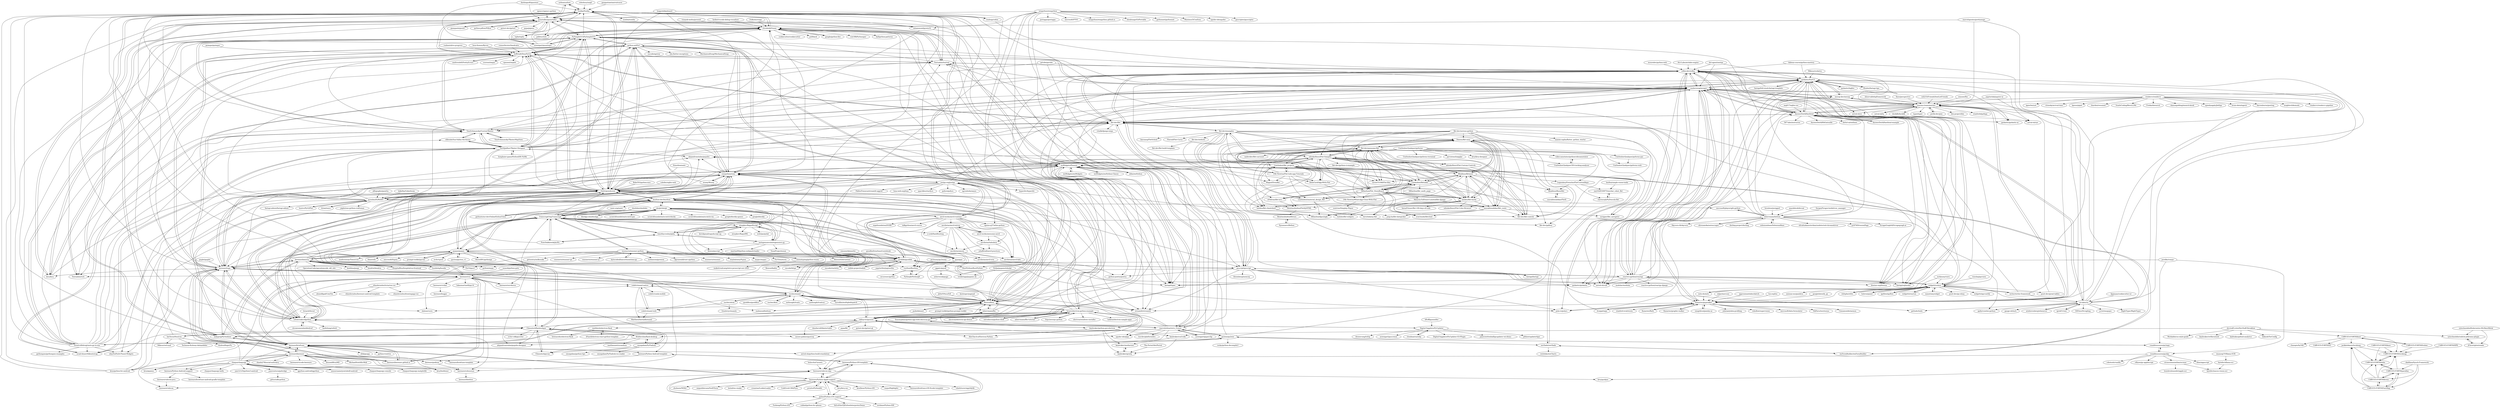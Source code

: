 digraph G {
"cython/cython" -> "Nuitka/Nuitka" ["e"=1]
"cython/cython" -> "pyinstaller/pyinstaller" ["e"=1]
"fastapi/full-stack-fastapi-template" -> "pydantic/FastUI" ["e"=1]
"fastapi/full-stack-fastapi-template" -> "reflex-dev/reflex" ["e"=1]
"hediet/vscode-debug-visualizer" -> "chriskiehl/Gooey" ["e"=1]
"simonw/datasette" -> "pyodide/pyodide" ["e"=1]
"chriskiehl/Gooey" -> "google/python-fire" ["e"=1]
"chriskiehl/Gooey" -> "Textualize/rich" ["e"=1]
"chriskiehl/Gooey" -> "PySimpleGUI/PySimpleGUI"
"chriskiehl/Gooey" -> "Textualize/textual" ["e"=1]
"chriskiehl/Gooey" -> "hoffstadt/DearPyGui"
"chriskiehl/Gooey" -> "tqdm/tqdm" ["e"=1]
"chriskiehl/Gooey" -> "pallets/click" ["e"=1]
"chriskiehl/Gooey" -> "fastapi/typer" ["e"=1]
"chriskiehl/Gooey" -> "Nuitka/Nuitka"
"chriskiehl/Gooey" -> "cool-RR/PySnooper" ["e"=1]
"chriskiehl/Gooey" -> "faif/python-patterns" ["e"=1]
"chriskiehl/Gooey" -> "python-poetry/poetry" ["e"=1]
"chriskiehl/Gooey" -> "cookiecutter/cookiecutter" ["e"=1]
"chriskiehl/Gooey" -> "psf/black" ["e"=1]
"chriskiehl/Gooey" -> "streamlit/streamlit" ["e"=1]
"PySimpleGUI/PySimpleGUI" -> "hoffstadt/DearPyGui"
"PySimpleGUI/PySimpleGUI" -> "chriskiehl/Gooey"
"PySimpleGUI/PySimpleGUI" -> "rawpython/remi"
"PySimpleGUI/PySimpleGUI" -> "ParthJadhav/Tkinter-Designer"
"PySimpleGUI/PySimpleGUI" -> "TomSchimansky/CustomTkinter"
"PySimpleGUI/PySimpleGUI" -> "Textualize/textual" ["e"=1]
"PySimpleGUI/PySimpleGUI" -> "Textualize/rich" ["e"=1]
"PySimpleGUI/PySimpleGUI" -> "pyinstaller/pyinstaller"
"PySimpleGUI/PySimpleGUI" -> "zauberzeug/nicegui"
"PySimpleGUI/PySimpleGUI" -> "kivy/kivy" ["e"=1]
"PySimpleGUI/PySimpleGUI" -> "Nuitka/Nuitka"
"PySimpleGUI/PySimpleGUI" -> "r0x0r/pywebview"
"PySimpleGUI/PySimpleGUI" -> "asweigart/pyautogui" ["e"=1]
"PySimpleGUI/PySimpleGUI" -> "python-eel/Eel"
"PySimpleGUI/PySimpleGUI" -> "streamlit/streamlit" ["e"=1]
"kivy/kivy" -> "pyinstaller/pyinstaller" ["e"=1]
"kivy/kivy" -> "hoffstadt/DearPyGui" ["e"=1]
"kivy/kivy" -> "PySimpleGUI/PySimpleGUI" ["e"=1]
"kivy/kivy" -> "flet-dev/flet" ["e"=1]
"holoviz/panel" -> "widgetti/solara" ["e"=1]
"reactive-python/reactpy" -> "reflex-dev/reflex"
"reactive-python/reactpy" -> "zauberzeug/nicegui"
"reactive-python/reactpy" -> "pydantic/FastUI"
"reactive-python/reactpy" -> "flet-dev/flet"
"reactive-python/reactpy" -> "pyscript/pyscript"
"reactive-python/reactpy" -> "fastapi/sqlmodel" ["e"=1]
"reactive-python/reactpy" -> "fastapi/typer" ["e"=1]
"reactive-python/reactpy" -> "AnswerDotAI/fasthtml"
"reactive-python/reactpy" -> "reactive-python/reactpy-django" ["e"=1]
"reactive-python/reactpy" -> "pydantic/pydantic" ["e"=1]
"reactive-python/reactpy" -> "widgetti/solara"
"reactive-python/reactpy" -> "modular/modular" ["e"=1]
"reactive-python/reactpy" -> "litestar-org/litestar" ["e"=1]
"reactive-python/reactpy" -> "astral-sh/ruff" ["e"=1]
"reactive-python/reactpy" -> "Kanaries/pygwalker"
"wasmerio/wasmer-python" -> "bytecodealliance/wasmtime-py"
"wasmerio/wasmer-python" -> "mohanson/pywasm" ["e"=1]
"wasmerio/wasmer-python" -> "pyodide/pyodide"
"wasmerio/wasmer-python" -> "dgrunwald/rust-cpython" ["e"=1]
"wasmerio/wasmer-python" -> "emmatyping/python-wasm"
"wasmerio/wasmer-python" -> "wasmerio/wasmer" ["e"=1]
"wasmerio/wasmer-python" -> "tonybaloney/Pyjion" ["e"=1]
"wasmerio/wasmer-python" -> "TranscryptOrg/Transcrypt"
"wasmerio/wasmer-python" -> "mypyc/mypyc" ["e"=1]
"wasmerio/wasmer-python" -> "PyO3/maturin" ["e"=1]
"wasmerio/wasmer-python" -> "getsentry/milksnake" ["e"=1]
"wasmerio/wasmer-python" -> "wasmerio/wasmer-go" ["e"=1]
"wasmerio/wasmer-python" -> "wasmerio/wasmer-js" ["e"=1]
"wasmerio/wasmer-python" -> "indygreg/PyOxidizer" ["e"=1]
"wasmerio/wasmer-python" -> "dabeaz/curio" ["e"=1]
"JelteF/PyLaTeX" -> "flexxui/flexx" ["e"=1]
"Zulko/moviepy" -> "chriskiehl/Gooey" ["e"=1]
"seleniumbase/SeleniumBase" -> "mherrmann/helium" ["e"=1]
"dashingsoft/pyarmor" -> "Nuitka/Nuitka" ["e"=1]
"dashingsoft/pyarmor" -> "pyinstaller/pyinstaller" ["e"=1]
"dashingsoft/pyarmor" -> "r0x0r/pywebview" ["e"=1]
"qpython-android/qpython" -> "chaquo/chaquopy" ["e"=1]
"extrabacon/python-shell" -> "fyears/electron-python-example" ["e"=1]
"HospitalRun/hospitalrun-frontend" -> "beeware/batavia" ["e"=1]
"mhammond/pywin32" -> "pyinstaller/pyinstaller" ["e"=1]
"mhammond/pywin32" -> "Nuitka/Nuitka" ["e"=1]
"mhammond/pywin32" -> "r0x0r/pywebview" ["e"=1]
"mhammond/pywin32" -> "wxWidgets/Phoenix" ["e"=1]
"python-eel/Eel" -> "r0x0r/pywebview"
"python-eel/Eel" -> "cztomczak/cefpython"
"python-eel/Eel" -> "flexxui/flexx"
"python-eel/Eel" -> "rawpython/remi"
"python-eel/Eel" -> "fyears/electron-python-example"
"python-eel/Eel" -> "hoffstadt/DearPyGui"
"python-eel/Eel" -> "PySimpleGUI/PySimpleGUI"
"python-eel/Eel" -> "chriskiehl/Gooey"
"python-eel/Eel" -> "ClimenteA/flaskwebgui"
"python-eel/Eel" -> "brentvollebregt/auto-py-to-exe"
"python-eel/Eel" -> "beeware/toga"
"python-eel/Eel" -> "MechanicalSoup/MechanicalSoup" ["e"=1]
"python-eel/Eel" -> "encode/apistar" ["e"=1]
"python-eel/Eel" -> "zauberzeug/nicegui"
"python-eel/Eel" -> "Qix-/better-exceptions" ["e"=1]
"indygreg/PyOxidizer" -> "Nuitka/Nuitka" ["e"=1]
"indygreg/PyOxidizer" -> "pyinstaller/pyinstaller" ["e"=1]
"indygreg/PyOxidizer" -> "beeware/briefcase" ["e"=1]
"pyodide/pyodide" -> "pyscript/pyscript"
"pyodide/pyodide" -> "jupyterlite/jupyterlite" ["e"=1]
"pyodide/pyodide" -> "brython-dev/brython"
"pyodide/pyodide" -> "RustPython/RustPython" ["e"=1]
"pyodide/pyodide" -> "PyO3/pyo3" ["e"=1]
"pyodide/pyodide" -> "Nuitka/Nuitka"
"pyodide/pyodide" -> "encode/httpx" ["e"=1]
"pyodide/pyodide" -> "pydantic/pydantic" ["e"=1]
"pyodide/pyodide" -> "iodide-project/iodide" ["e"=1]
"pyodide/pyodide" -> "encode/starlette" ["e"=1]
"pyodide/pyodide" -> "fastapi/typer" ["e"=1]
"pyodide/pyodide" -> "python/mypy" ["e"=1]
"pyodide/pyodide" -> "Textualize/textual" ["e"=1]
"pyodide/pyodide" -> "python-poetry/poetry" ["e"=1]
"pyodide/pyodide" -> "pola-rs/polars" ["e"=1]
"wxWidgets/wxWidgets" -> "wxWidgets/Phoenix" ["e"=1]
"ClimenteA/flaskwebgui" -> "ClimenteA/pyvan"
"ClimenteA/flaskwebgui" -> "Widdershin/flask-desktop"
"ClimenteA/flaskwebgui" -> "r0x0r/pywebview"
"ClimenteA/flaskwebgui" -> "smoqadam/PyFladesk"
"ClimenteA/flaskwebgui" -> "python-eel/Eel"
"ClimenteA/flaskwebgui" -> "israel-dryer/ttkbootstrap" ["e"=1]
"ClimenteA/flaskwebgui" -> "cztomczak/cefpython"
"ClimenteA/flaskwebgui" -> "flexxui/flexx"
"ClimenteA/flaskwebgui" -> "moses-palmer/pystray" ["e"=1]
"ClimenteA/flaskwebgui" -> "IanTerzo/Neutron"
"ClimenteA/flaskwebgui" -> "sciter-sdk/pysciter" ["e"=1]
"ClimenteA/flaskwebgui" -> "alejandroautalan/pygubu-designer" ["e"=1]
"mherrmann/fbs" -> "r0x0r/pywebview" ["e"=1]
"mherrmann/fbs" -> "beeware/toga" ["e"=1]
"mherrmann/fbs" -> "flexxui/flexx" ["e"=1]
"mherrmann/fbs" -> "takluyver/pynsist" ["e"=1]
"brentvollebregt/auto-py-to-exe" -> "pyinstaller/pyinstaller"
"brentvollebregt/auto-py-to-exe" -> "python-eel/Eel"
"brentvollebregt/auto-py-to-exe" -> "TomSchimansky/CustomTkinter"
"brentvollebregt/auto-py-to-exe" -> "ParthJadhav/Tkinter-Designer"
"brentvollebregt/auto-py-to-exe" -> "PySimpleGUI/PySimpleGUI"
"brentvollebregt/auto-py-to-exe" -> "r0x0r/pywebview"
"brentvollebregt/auto-py-to-exe" -> "Nuitka/Nuitka"
"brentvollebregt/auto-py-to-exe" -> "hoffstadt/DearPyGui"
"brentvollebregt/auto-py-to-exe" -> "alejandroautalan/pygubu" ["e"=1]
"brentvollebregt/auto-py-to-exe" -> "israel-dryer/ttkbootstrap" ["e"=1]
"brentvollebregt/auto-py-to-exe" -> "py2exe/py2exe"
"brentvollebregt/auto-py-to-exe" -> "rdbende/Sun-Valley-ttk-theme" ["e"=1]
"brentvollebregt/auto-py-to-exe" -> "zauberzeug/nicegui"
"brentvollebregt/auto-py-to-exe" -> "pythonguis/pythonguis-examples" ["e"=1]
"brentvollebregt/auto-py-to-exe" -> "zhiyiYo/PyQt-Fluent-Widgets" ["e"=1]
"finos/perspective" -> "marimo-team/marimo" ["e"=1]
"wxGlade/wxGlade" -> "wxFormBuilder/wxFormBuilder" ["e"=1]
"wxGlade/wxGlade" -> "wxWidgets/Phoenix"
"wxGlade/wxGlade" -> "wxIshiko/wxCharts" ["e"=1]
"onelivesleft/PrettyErrors" -> "hoffstadt/DearPyGui" ["e"=1]
"beeware/beeware" -> "beeware/toga"
"beeware/beeware" -> "beeware/briefcase"
"beeware/beeware" -> "beeware/beeware.github.io"
"beeware/beeware" -> "beeware/vscode-beeware"
"beeware/beeware" -> "beeware/rubicon-objc"
"beeware/beeware" -> "kivy/buildozer" ["e"=1]
"beeware/beeware" -> "chaquo/chaquopy"
"beeware/beeware" -> "kivymd/KivyMD" ["e"=1]
"beeware/beeware" -> "beeware/briefcase-template"
"beeware/beeware" -> "beeware/podium"
"beeware/beeware" -> "MichaelStott/KivMob" ["e"=1]
"beeware/beeware" -> "kivy/pyjnius" ["e"=1]
"beeware/beeware" -> "beeware/Python-Android-support"
"beeware/beeware" -> "shashi278/social-auth-kivy" ["e"=1]
"beeware/beeware" -> "beeware/colosseum"
"takluyver/pynsist" -> "Digital-Sapphire/PyUpdater"
"takluyver/pynsist" -> "beeware/briefcase"
"takluyver/pynsist" -> "spyder-ide/qtpy" ["e"=1]
"takluyver/pynsist" -> "r0x0r/pywebview"
"takluyver/pynsist" -> "nucleic/enaml"
"takluyver/pynsist" -> "mherrmann/fbs" ["e"=1]
"takluyver/pynsist" -> "pypa/flit" ["e"=1]
"takluyver/pynsist" -> "rawpython/remi"
"takluyver/pynsist" -> "marcelotduarte/cx_Freeze"
"takluyver/pynsist" -> "pytest-dev/pytest-qt" ["e"=1]
"takluyver/pynsist" -> "indygreg/PyOxidizer" ["e"=1]
"takluyver/pynsist" -> "flexxui/flexx"
"takluyver/pynsist" -> "moses-palmer/pystray" ["e"=1]
"takluyver/pynsist" -> "dmnfarrell/tkintertable" ["e"=1]
"takluyver/pynsist" -> "wxWidgets/Phoenix"
"asweigart/pyperclip" -> "marcelotduarte/cx_Freeze" ["e"=1]
"asweigart/pyperclip" -> "wxWidgets/Phoenix" ["e"=1]
"ColdGrub1384/Pyto" -> "beeware/Python-Apple-support" ["e"=1]
"BoboTiG/python-mss" -> "r0x0r/pywebview" ["e"=1]
"pyston/pyston_v1" -> "pypyjs/pypyjs" ["e"=1]
"yausername/youtubedl-android" -> "chaquo/chaquopy" ["e"=1]
"holzschu/Carnets" -> "beeware/rubicon-objc" ["e"=1]
"justpy-org/justpy" -> "zauberzeug/nicegui"
"justpy-org/justpy" -> "rawpython/remi"
"justpy-org/justpy" -> "anvil-works/anvil-runtime"
"justpy-org/justpy" -> "lona-web-org/lona" ["e"=1]
"justpy-org/justpy" -> "widgetti/solara"
"justpy-org/justpy" -> "sparckles/starfyre" ["e"=1]
"justpy-org/justpy" -> "flexxui/flexx"
"justpy-org/justpy" -> "pyfyre/pyfyre" ["e"=1]
"justpy-org/justpy" -> "r0x0r/pywebview"
"justpy-org/justpy" -> "pywebio/PyWebIO"
"justpy-org/justpy" -> "hyperdiv/hyperdiv" ["e"=1]
"justpy-org/justpy" -> "getludic/ludic" ["e"=1]
"justpy-org/justpy" -> "epeios-q37/atlas-python"
"justpy-org/justpy" -> "agronholm/anyio" ["e"=1]
"justpy-org/justpy" -> "PablocFonseca/streamlit-aggrid" ["e"=1]
"UmSenhorQualquer/pyforms-gui" -> "UmSenhorQualquer/pyforms-web"
"nucleic/kiwi" -> "nucleic/enaml" ["e"=1]
"jaredks/rumps" -> "ronaldoussoren/py2app" ["e"=1]
"jaredks/rumps" -> "beeware/toga" ["e"=1]
"jaredks/rumps" -> "ronaldoussoren/pyobjc" ["e"=1]
"mherrmann/fbs-tutorial" -> "fyears/electron-python-example" ["e"=1]
"pypyjs/pypyjs" -> "skulpt/skulpt"
"pypyjs/pypyjs" -> "TranscryptOrg/Transcrypt"
"pypyjs/pypyjs" -> "prompt-toolkit/pyvim" ["e"=1]
"pypyjs/pypyjs" -> "brython-dev/brython"
"pypyjs/pypyjs" -> "beeware/batavia"
"pypyjs/pypyjs" -> "pyjs/pyjs"
"pypyjs/pypyjs" -> "pyston/pyston_v1" ["e"=1]
"pypyjs/pypyjs" -> "nvdv/vprof" ["e"=1]
"pypyjs/pypyjs" -> "rusthon/Rusthon"
"pypyjs/pypyjs" -> "pyodide/pyodide"
"pypyjs/pypyjs" -> "Russell91/pythonpy" ["e"=1]
"pypyjs/pypyjs" -> "mahmoud/boltons" ["e"=1]
"pypyjs/pypyjs" -> "madisonmay/Tomorrow" ["e"=1]
"pypyjs/pypyjs" -> "blaze/odo" ["e"=1]
"pypyjs/pypyjs" -> "microsoft/Pyjion" ["e"=1]
"Widdershin/flask-desktop" -> "ClimenteA/flaskwebgui"
"Widdershin/flask-desktop" -> "smoqadam/PyFladesk"
"Widdershin/flask-desktop" -> "ClimenteA/pyvan"
"Widdershin/flask-desktop" -> "mattbennett/scandium"
"rawpython/remi" -> "flexxui/flexx"
"rawpython/remi" -> "r0x0r/pywebview"
"rawpython/remi" -> "PySimpleGUI/PySimpleGUI"
"rawpython/remi" -> "beeware/toga"
"rawpython/remi" -> "python-eel/Eel"
"rawpython/remi" -> "cztomczak/cefpython"
"rawpython/remi" -> "justpy-org/justpy"
"rawpython/remi" -> "hoffstadt/DearPyGui"
"rawpython/remi" -> "nucleic/enaml"
"rawpython/remi" -> "chriskiehl/Gooey"
"rawpython/remi" -> "alejandroautalan/pygubu" ["e"=1]
"rawpython/remi" -> "TranscryptOrg/Transcrypt"
"rawpython/remi" -> "indygreg/PyOxidizer" ["e"=1]
"rawpython/remi" -> "wooey/Wooey" ["e"=1]
"rawpython/remi" -> "brython-dev/brython"
"SouravJohar/python-app-with-electron-gui" -> "keybraker/python-gui-electron"
"SouravJohar/python-app-with-electron-gui" -> "fyears/electron-python-example"
"SouravJohar/python-app-with-electron-gui" -> "matbloch/electron-flask"
"flexxui/pscript" -> "flexxui/webruntime"
"pvieito/PythonKit" -> "beeware/Python-Apple-support" ["e"=1]
"breach/thrust" -> "cztomczak/cefpython" ["e"=1]
"pyglet/pyglet" -> "beeware/toga" ["e"=1]
"beeware/beeware.github.io" -> "beeware/beeware"
"beeware/beeware.github.io" -> "beeware/toga"
"beeware/beeware.github.io" -> "beeware/briefcase"
"beeware/beeware.github.io" -> "beeware/voc"
"py2exe/py2exe" -> "ronaldoussoren/py2app"
"py2exe/py2exe" -> "marcelotduarte/cx_Freeze"
"py2exe/py2exe" -> "brentvollebregt/auto-py-to-exe"
"py2exe/py2exe" -> "pyinstaller/pyinstaller"
"py2exe/py2exe" -> "rocky/python-decompile3" ["e"=1]
"py2exe/py2exe" -> "wxWidgets/Phoenix"
"py2exe/py2exe" -> "alejandroautalan/pygubu-designer" ["e"=1]
"py2exe/py2exe" -> "wxGlade/wxGlade"
"wxWidgets/wxPython-Classic" -> "wxWidgets/Phoenix" ["e"=1]
"matbloch/electron-flask" -> "lewisacidic/electron-flask"
"matbloch/electron-flask" -> "iPzard/electron-react-python-template"
"keybraker/csd-wiki" -> "keybraker/greely"
"keybraker/csd-wiki" -> "keybraker/mediarizer"
"jggatc/pyjsdl" -> "trinketapp/pygame.sk"
"jggatc/pyjsdl" -> "asherwunk/pygjs"
"beeware/Python-Android-support" -> "beeware/rubicon-java"
"beeware/Python-Android-support" -> "beeware/briefcase-android-gradle-template"
"ClimenteA/pyvan" -> "ClimenteA/flaskwebgui"
"beeware/cricket" -> "beeware/bugjar"
"Petlja/pygame4skulpt" -> "trinketapp/pygame.sk"
"flexxui/webruntime" -> "flexxui/dialite"
"microsoft/playwright-python" -> "mherrmann/helium" ["e"=1]
"honghaier-game/PythonIDE-PyMe" -> "ParthJadhav/Tkinter-Designer" ["e"=1]
"r0x0r/pywebview" -> "python-eel/Eel"
"r0x0r/pywebview" -> "cztomczak/cefpython"
"r0x0r/pywebview" -> "flexxui/flexx"
"r0x0r/pywebview" -> "rawpython/remi"
"r0x0r/pywebview" -> "beeware/toga"
"r0x0r/pywebview" -> "ClimenteA/flaskwebgui"
"r0x0r/pywebview" -> "hoffstadt/DearPyGui"
"r0x0r/pywebview" -> "zauberzeug/nicegui"
"r0x0r/pywebview" -> "Nuitka/Nuitka"
"r0x0r/pywebview" -> "PySimpleGUI/PySimpleGUI"
"r0x0r/pywebview" -> "flet-dev/flet"
"r0x0r/pywebview" -> "brython-dev/brython"
"r0x0r/pywebview" -> "pyinstaller/pyinstaller"
"r0x0r/pywebview" -> "pywebio/PyWebIO"
"r0x0r/pywebview" -> "beeware/briefcase"
"kivy/python-for-android" -> "pyinstaller/pyinstaller" ["e"=1]
"kivy/python-for-android" -> "beeware/toga" ["e"=1]
"kivy/python-for-android" -> "Nuitka/Nuitka" ["e"=1]
"kivy/python-for-android" -> "r0x0r/pywebview" ["e"=1]
"kivy/python-for-android" -> "brython-dev/brython" ["e"=1]
"vinayak-mehta/present" -> "chriskiehl/Gooey" ["e"=1]
"asweigart/pyautogui" -> "pyinstaller/pyinstaller" ["e"=1]
"asweigart/pyautogui" -> "PySimpleGUI/PySimpleGUI" ["e"=1]
"asweigart/pyautogui" -> "Nuitka/Nuitka" ["e"=1]
"asweigart/pyautogui" -> "chriskiehl/Gooey" ["e"=1]
"Knio/dominate" -> "r0x0r/pywebview" ["e"=1]
"Knio/dominate" -> "rawpython/remi" ["e"=1]
"giampaolo/psutil" -> "pyinstaller/pyinstaller" ["e"=1]
"pyinstaller/pyinstaller" -> "Nuitka/Nuitka"
"pyinstaller/pyinstaller" -> "python-pillow/Pillow" ["e"=1]
"pyinstaller/pyinstaller" -> "pallets/click" ["e"=1]
"pyinstaller/pyinstaller" -> "indygreg/PyOxidizer" ["e"=1]
"pyinstaller/pyinstaller" -> "PySimpleGUI/PySimpleGUI"
"pyinstaller/pyinstaller" -> "giampaolo/psutil" ["e"=1]
"pyinstaller/pyinstaller" -> "kivy/kivy" ["e"=1]
"pyinstaller/pyinstaller" -> "asweigart/pyautogui" ["e"=1]
"pyinstaller/pyinstaller" -> "mhammond/pywin32" ["e"=1]
"pyinstaller/pyinstaller" -> "cython/cython" ["e"=1]
"pyinstaller/pyinstaller" -> "marcelotduarte/cx_Freeze"
"pyinstaller/pyinstaller" -> "tqdm/tqdm" ["e"=1]
"pyinstaller/pyinstaller" -> "pytest-dev/pytest" ["e"=1]
"pyinstaller/pyinstaller" -> "pypa/pipenv" ["e"=1]
"pyinstaller/pyinstaller" -> "chriskiehl/Gooey"
"mherrmann/helium" -> "seleniumbase/SeleniumBase" ["e"=1]
"mherrmann/helium" -> "microsoft/playwright-python" ["e"=1]
"mherrmann/helium" -> "ultrafunkamsterdam/undetected-chromedriver" ["e"=1]
"mherrmann/helium" -> "g1879/DrissionPage" ["e"=1]
"mherrmann/helium" -> "zauberzeug/nicegui"
"mherrmann/helium" -> "ScrapeGraphAI/Scrapegraph-ai" ["e"=1]
"mherrmann/helium" -> "Skyvern-AI/skyvern" ["e"=1]
"mherrmann/helium" -> "AnswerDotAI/fasthtml"
"mherrmann/helium" -> "reflex-dev/reflex"
"mherrmann/helium" -> "pydantic/FastUI"
"mherrmann/helium" -> "encode/httpx" ["e"=1]
"mherrmann/helium" -> "apify/crawlee-python" ["e"=1]
"mherrmann/helium" -> "chriskiehl/Gooey"
"mherrmann/helium" -> "alirezamika/autoscraper" ["e"=1]
"mherrmann/helium" -> "docling-project/docling" ["e"=1]
"Kanaries/Rath" -> "Kanaries/pygwalker" ["e"=1]
"hoffstadt/DearPyGui" -> "PySimpleGUI/PySimpleGUI"
"hoffstadt/DearPyGui" -> "zauberzeug/nicegui"
"hoffstadt/DearPyGui" -> "Textualize/rich" ["e"=1]
"hoffstadt/DearPyGui" -> "Textualize/textual" ["e"=1]
"hoffstadt/DearPyGui" -> "TomSchimansky/CustomTkinter"
"hoffstadt/DearPyGui" -> "chriskiehl/Gooey"
"hoffstadt/DearPyGui" -> "fastapi/typer" ["e"=1]
"hoffstadt/DearPyGui" -> "ParthJadhav/Tkinter-Designer"
"hoffstadt/DearPyGui" -> "Nuitka/Nuitka"
"hoffstadt/DearPyGui" -> "ocornut/imgui" ["e"=1]
"hoffstadt/DearPyGui" -> "r0x0r/pywebview"
"hoffstadt/DearPyGui" -> "onelivesleft/PrettyErrors" ["e"=1]
"hoffstadt/DearPyGui" -> "epezent/implot" ["e"=1]
"hoffstadt/DearPyGui" -> "flet-dev/flet"
"hoffstadt/DearPyGui" -> "kivy/kivy" ["e"=1]
"lux-org/lux" -> "Kanaries/pygwalker" ["e"=1]
"Miksus/rocketry" -> "pydantic/FastUI" ["e"=1]
"beeware/toga" -> "beeware/briefcase"
"beeware/toga" -> "beeware/beeware"
"beeware/toga" -> "r0x0r/pywebview"
"beeware/toga" -> "flexxui/flexx"
"beeware/toga" -> "beeware/voc"
"beeware/toga" -> "rawpython/remi"
"beeware/toga" -> "beeware/batavia"
"beeware/toga" -> "nucleic/enaml"
"beeware/toga" -> "beeware/beeware.github.io"
"beeware/toga" -> "hoffstadt/DearPyGui"
"beeware/toga" -> "cztomczak/cefpython"
"beeware/toga" -> "wxWidgets/Phoenix"
"beeware/toga" -> "Nuitka/Nuitka"
"beeware/toga" -> "python-eel/Eel"
"beeware/toga" -> "kivy/kivy" ["e"=1]
"iPzard/electron-react-python-template" -> "matbloch/electron-flask"
"rsalmei/alive-progress" -> "hoffstadt/DearPyGui" ["e"=1]
"gaogaotiantian/viztracer" -> "Nuitka/Nuitka" ["e"=1]
"google/latexify_py" -> "Kanaries/pygwalker" ["e"=1]
"coleifer/sqlite-web" -> "r0x0r/pywebview" ["e"=1]
"pywebio/PyWebIO" -> "zauberzeug/nicegui"
"pywebio/PyWebIO" -> "hoffstadt/DearPyGui"
"pywebio/PyWebIO" -> "r0x0r/pywebview"
"pywebio/PyWebIO" -> "microsoft/playwright-python" ["e"=1]
"pywebio/PyWebIO" -> "PySimpleGUI/PySimpleGUI"
"pywebio/PyWebIO" -> "streamlit/streamlit" ["e"=1]
"pywebio/PyWebIO" -> "ParthJadhav/Tkinter-Designer"
"pywebio/PyWebIO" -> "hustcc/PyG2Plot" ["e"=1]
"pywebio/PyWebIO" -> "rawpython/remi"
"pywebio/PyWebIO" -> "flet-dev/flet"
"pywebio/PyWebIO" -> "h2oai/wave" ["e"=1]
"pywebio/PyWebIO" -> "zhiyiYo/PyQt-Fluent-Widgets" ["e"=1]
"pywebio/PyWebIO" -> "piglei/one-python-craftsman" ["e"=1]
"pywebio/PyWebIO" -> "chriskiehl/Gooey"
"pywebio/PyWebIO" -> "fastapi-admin/fastapi-admin" ["e"=1]
"leon-thomm/Ryven" -> "hoffstadt/DearPyGui" ["e"=1]
"connorferster/handcalcs" -> "hoffstadt/DearPyGui" ["e"=1]
"brython-dev/brython" -> "TranscryptOrg/Transcrypt"
"brython-dev/brython" -> "skulpt/skulpt"
"brython-dev/brython" -> "pyodide/pyodide"
"brython-dev/brython" -> "r0x0r/pywebview"
"brython-dev/brython" -> "Nuitka/Nuitka"
"brython-dev/brython" -> "flexxui/flexx"
"brython-dev/brython" -> "pypyjs/pypyjs"
"brython-dev/brython" -> "sanic-org/sanic" ["e"=1]
"brython-dev/brython" -> "RustPython/RustPython" ["e"=1]
"brython-dev/brython" -> "pyscript/pyscript"
"brython-dev/brython" -> "beeware/toga"
"brython-dev/brython" -> "encode/starlette" ["e"=1]
"brython-dev/brython" -> "rawpython/remi"
"brython-dev/brython" -> "cztomczak/cefpython"
"brython-dev/brython" -> "encode/httpx" ["e"=1]
"liftoff/pyminifier" -> "Digital-Sapphire/PyUpdater" ["e"=1]
"flexxui/flexx" -> "rawpython/remi"
"flexxui/flexx" -> "cztomczak/cefpython"
"flexxui/flexx" -> "r0x0r/pywebview"
"flexxui/flexx" -> "python-eel/Eel"
"flexxui/flexx" -> "nucleic/enaml"
"flexxui/flexx" -> "beeware/toga"
"flexxui/flexx" -> "fyears/electron-python-example"
"flexxui/flexx" -> "TranscryptOrg/Transcrypt"
"flexxui/flexx" -> "brython-dev/brython"
"flexxui/flexx" -> "chriskiehl/Gooey"
"flexxui/flexx" -> "pudo/dataset" ["e"=1]
"flexxui/flexx" -> "mahmoud/boltons" ["e"=1]
"flexxui/flexx" -> "prompt-toolkit/python-prompt-toolkit" ["e"=1]
"flexxui/flexx" -> "mherrmann/fbs" ["e"=1]
"flexxui/flexx" -> "dabeaz/curio" ["e"=1]
"alirezamika/autoscraper" -> "mherrmann/helium" ["e"=1]
"prompt-toolkit/pyvim" -> "pypyjs/pypyjs" ["e"=1]
"beeware/rubicon-objc" -> "beeware/Python-iOS-template"
"beeware/rubicon-objc" -> "kivy/pyobjus" ["e"=1]
"beeware/rubicon-objc" -> "beeware/rubicon"
"beeware/rubicon-objc" -> "beeware/Python-Apple-support"
"beeware/rubicon-objc" -> "pybee/Python-iOS-support"
"winpython/winpython" -> "spyder-ide/spyder" ["e"=1]
"winpython/winpython" -> "pyscripter/pyscripter" ["e"=1]
"winpython/winpython" -> "wxWidgets/Phoenix"
"winpython/winpython" -> "portapps/portapps" ["e"=1]
"winpython/winpython" -> "microsoft/PTVS" ["e"=1]
"winpython/winpython" -> "winpython/winpython.github.io"
"winpython/winpython" -> "spyder-ide/qtpy" ["e"=1]
"winpython/winpython" -> "sheabunge/GitPortable" ["e"=1]
"winpython/winpython" -> "pythonnet/pythonnet" ["e"=1]
"winpython/winpython" -> "marcelotduarte/cx_Freeze"
"winpython/winpython" -> "takluyver/pynsist"
"winpython/winpython" -> "flexxui/flexx"
"winpython/winpython" -> "mhammond/pywin32" ["e"=1]
"winpython/winpython" -> "pyinstaller/pyinstaller"
"winpython/winpython" -> "Maximus5/ConEmu" ["e"=1]
"alfiopuglisi/guietta" -> "pywebio/PyWebIO" ["e"=1]
"pythontutor-dev/OnlinePythonTutor" -> "skulpt/skulpt" ["e"=1]
"pythontutor-dev/OnlinePythonTutor" -> "brython-dev/brython" ["e"=1]
"ronaldoussoren/py2app" -> "ronaldoussoren/pyobjc"
"ronaldoussoren/py2app" -> "py2exe/py2exe"
"laike9m/Cyberbrain" -> "pywebio/PyWebIO" ["e"=1]
"anvil-works/anvil-runtime" -> "anvilistas/anvil-extras"
"anvil-works/anvil-runtime" -> "talkpython/anvil-course" ["e"=1]
"anvil-works/anvil-runtime" -> "justpy-org/justpy"
"anvil-works/anvil-runtime" -> "anvilistas/tabulator"
"anvil-works/anvil-runtime" -> "anvil-works/awesome-anvil"
"anvil-works/anvil-runtime" -> "skulpt/skulpt"
"anvil-works/anvil-runtime" -> "anvilistas/amoni"
"anvil-works/anvil-runtime" -> "s-cork/HashRouting"
"anvil-works/anvil-runtime" -> "anvilistas/anvil-labs"
"anvil-works/anvil-runtime" -> "zopefoundation/ZODB" ["e"=1]
"anvil-works/anvil-runtime" -> "epeios-q37/atlas-python"
"pybee/Python-iOS-support" -> "beeware/Python-Apple-support"
"pybee/Python-iOS-support" -> "beeware/Python-iOS-template"
"pybee/Python-iOS-support" -> "Forkong/Python-iOS"
"pybee/Python-iOS-support" -> "beeware/rubicon-objc"
"pybee/Python-iOS-support" -> "cobbal/python-for-iphone"
"pybee/Python-iOS-support" -> "full-of-fire/YJPythonInterpreterDemo"
"pybee/Python-iOS-support" -> "revblaze/Python-IDE"
"h2oai/wave" -> "pywebio/PyWebIO" ["e"=1]
"kivy/kivy-ios" -> "beeware/Python-Apple-support" ["e"=1]
"kivy/kivy-ios" -> "pybee/Python-iOS-support" ["e"=1]
"gzuidhof/starboard-notebook" -> "pyodide/pyodide" ["e"=1]
"PiotrDabkowski/Js2Py" -> "timothycrosley/jiphy" ["e"=1]
"PiotrDabkowski/Js2Py" -> "TranscryptOrg/Transcrypt" ["e"=1]
"PiotrDabkowski/Js2Py" -> "brython-dev/brython" ["e"=1]
"beeware/Python-iOS-template" -> "pybee/Python-iOS-support"
"beeware/Python-iOS-template" -> "beeware/rubicon-objc"
"beeware/Python-iOS-template" -> "beeware/Python-Android-template"
"beeware/Python-iOS-template" -> "beeware/Python-Apple-support"
"beeware/Python-Android-template" -> "beeware/Python-iOS-template"
"beeware/Python-Android-template" -> "beeware/briefcase-template"
"rusthon/Rusthon" -> "PythonJS/PythonJS"
"rusthon/Rusthon" -> "secureosv/pythia"
"ipyflow/ipyflow" -> "widgetti/solara" ["e"=1]
"bytecodealliance/wasmtime-py" -> "wasmerio/wasmer-python"
"ronaldoussoren/pyobjc" -> "ronaldoussoren/py2app"
"ronaldoussoren/pyobjc" -> "beeware/rubicon-objc"
"ronaldoussoren/pyobjc" -> "rdhyee/py-applescript"
"ronaldoussoren/pyobjc" -> "hhas/appscript"
"ronaldoussoren/pyobjc" -> "robotools/vanilla" ["e"=1]
"ronaldoussoren/pyobjc" -> "kivy/pyobjus" ["e"=1]
"ronaldoussoren/pyobjc" -> "straussmaximilian/ocrmac"
"blockpy-edu/blockpy" -> "skulpt/skulpt" ["e"=1]
"beeware/rubicon-java" -> "beeware/rubicon"
"anvilistas/tabulator" -> "jshaffstall/anvil-practices"
"anvilistas/tabulator" -> "anvilistas/amoni"
"anvilistas/tabulator" -> "anvilistas/anvil-labs"
"The-Portal-Bot/Portal" -> "keybraker/greely"
"TomSchimansky/CustomTkinter" -> "ParthJadhav/Tkinter-Designer"
"TomSchimansky/CustomTkinter" -> "israel-dryer/ttkbootstrap" ["e"=1]
"TomSchimansky/CustomTkinter" -> "hoffstadt/DearPyGui"
"TomSchimansky/CustomTkinter" -> "rdbende/Sun-Valley-ttk-theme" ["e"=1]
"TomSchimansky/CustomTkinter" -> "Textualize/textual" ["e"=1]
"TomSchimansky/CustomTkinter" -> "flet-dev/flet"
"TomSchimansky/CustomTkinter" -> "zauberzeug/nicegui"
"TomSchimansky/CustomTkinter" -> "reflex-dev/reflex"
"TomSchimansky/CustomTkinter" -> "TomSchimansky/TkinterMapView" ["e"=1]
"TomSchimansky/CustomTkinter" -> "PySimpleGUI/PySimpleGUI"
"TomSchimansky/CustomTkinter" -> "pyscript/pyscript"
"TomSchimansky/CustomTkinter" -> "Textualize/rich" ["e"=1]
"TomSchimansky/CustomTkinter" -> "r0x0r/pywebview"
"TomSchimansky/CustomTkinter" -> "Nuitka/Nuitka"
"TomSchimansky/CustomTkinter" -> "python-eel/Eel"
"Textualize/textual" -> "reflex-dev/reflex" ["e"=1]
"Textualize/textual" -> "hoffstadt/DearPyGui" ["e"=1]
"Textualize/textual" -> "chriskiehl/Gooey" ["e"=1]
"ParthJadhav/Tkinter-Designer" -> "TomSchimansky/CustomTkinter"
"ParthJadhav/Tkinter-Designer" -> "PySimpleGUI/PySimpleGUI"
"ParthJadhav/Tkinter-Designer" -> "hoffstadt/DearPyGui"
"ParthJadhav/Tkinter-Designer" -> "israel-dryer/ttkbootstrap" ["e"=1]
"ParthJadhav/Tkinter-Designer" -> "rdbende/Sun-Valley-ttk-theme" ["e"=1]
"ParthJadhav/Tkinter-Designer" -> "zauberzeug/nicegui"
"ParthJadhav/Tkinter-Designer" -> "reflex-dev/reflex"
"ParthJadhav/Tkinter-Designer" -> "honghaier-game/PythonIDE-PyMe" ["e"=1]
"ParthJadhav/Tkinter-Designer" -> "alejandroautalan/pygubu" ["e"=1]
"ParthJadhav/Tkinter-Designer" -> "flet-dev/flet"
"ParthJadhav/Tkinter-Designer" -> "chriskiehl/Gooey"
"ParthJadhav/Tkinter-Designer" -> "Textualize/textual" ["e"=1]
"ParthJadhav/Tkinter-Designer" -> "zhiyiYo/PyQt-Fluent-Widgets" ["e"=1]
"ParthJadhav/Tkinter-Designer" -> "alejandroautalan/pygubu-designer" ["e"=1]
"ParthJadhav/Tkinter-Designer" -> "r0x0r/pywebview"
"rdbende/Sun-Valley-ttk-theme" -> "TomSchimansky/CustomTkinter" ["e"=1]
"rdbende/Sun-Valley-ttk-theme" -> "ParthJadhav/Tkinter-Designer" ["e"=1]
"marceloprates/prettymaps" -> "chriskiehl/Gooey" ["e"=1]
"marceloprates/prettymaps" -> "Kanaries/pygwalker" ["e"=1]
"marceloprates/prettymaps" -> "marimo-team/marimo" ["e"=1]
"zauberzeug/nicegui" -> "reflex-dev/reflex"
"zauberzeug/nicegui" -> "flet-dev/flet"
"zauberzeug/nicegui" -> "pydantic/FastUI"
"zauberzeug/nicegui" -> "hoffstadt/DearPyGui"
"zauberzeug/nicegui" -> "Textualize/textual" ["e"=1]
"zauberzeug/nicegui" -> "streamlit/streamlit" ["e"=1]
"zauberzeug/nicegui" -> "TomSchimansky/CustomTkinter"
"zauberzeug/nicegui" -> "AnswerDotAI/fasthtml"
"zauberzeug/nicegui" -> "marimo-team/marimo"
"zauberzeug/nicegui" -> "mesop-dev/mesop" ["e"=1]
"zauberzeug/nicegui" -> "Kanaries/pygwalker"
"zauberzeug/nicegui" -> "reactive-python/reactpy"
"zauberzeug/nicegui" -> "fastapi/typer" ["e"=1]
"zauberzeug/nicegui" -> "astral-sh/ruff" ["e"=1]
"zauberzeug/nicegui" -> "litestar-org/litestar" ["e"=1]
"fastapi/sqlmodel" -> "pydantic/FastUI" ["e"=1]
"israel-dryer/ttkbootstrap" -> "TomSchimansky/CustomTkinter" ["e"=1]
"israel-dryer/ttkbootstrap" -> "ParthJadhav/Tkinter-Designer" ["e"=1]
"pytube/pytube" -> "pyscript/pyscript" ["e"=1]
"pytube/pytube" -> "reflex-dev/reflex" ["e"=1]
"pytube/pytube" -> "TomSchimansky/CustomTkinter" ["e"=1]
"breuleux/jurigged" -> "mherrmann/helium" ["e"=1]
"wooey/Wooey" -> "chriskiehl/Gooey" ["e"=1]
"wooey/Wooey" -> "rawpython/remi" ["e"=1]
"fyears/electron-python-example" -> "keybraker/python-gui-electron"
"fyears/electron-python-example" -> "flexxui/flexx"
"fyears/electron-python-example" -> "cztomczak/cefpython"
"fyears/electron-python-example" -> "python-eel/Eel"
"fyears/electron-python-example" -> "SouravJohar/python-app-with-electron-gui"
"fyears/electron-python-example" -> "extrabacon/python-shell" ["e"=1]
"fyears/electron-python-example" -> "r0x0r/pywebview"
"fyears/electron-python-example" -> "0rpc/zerorpc-python" ["e"=1]
"fyears/electron-python-example" -> "mherrmann/fbs-tutorial" ["e"=1]
"fyears/electron-python-example" -> "rawpython/remi"
"fyears/electron-python-example" -> "Widdershin/flask-desktop"
"fyears/electron-python-example" -> "AlexTan-b-z/Electron-Python"
"fyears/electron-python-example" -> "electron/windows-installer" ["e"=1]
"fyears/electron-python-example" -> "hokein/electron-sample-apps" ["e"=1]
"fyears/electron-python-example" -> "electron/electron-api-demos" ["e"=1]
"py2many/py2many" -> "rusthon/Rusthon" ["e"=1]
"cloudmatrix/esky" -> "Digital-Sapphire/PyUpdater"
"kootenpv/yagmail" -> "flexxui/flexx" ["e"=1]
"jupyterlite/jupyterlite" -> "pyodide/pyodide" ["e"=1]
"beeware/colosseum" -> "beeware/beefore"
"beeware/briefcase" -> "beeware/toga"
"beeware/briefcase" -> "beeware/beeware"
"beeware/briefcase" -> "beeware/Python-Apple-support"
"beeware/briefcase" -> "beeware/voc"
"beeware/briefcase" -> "indygreg/PyOxidizer" ["e"=1]
"beeware/briefcase" -> "beeware/batavia"
"beeware/briefcase" -> "r0x0r/pywebview"
"beeware/briefcase" -> "beeware/beeware.github.io"
"beeware/briefcase" -> "takluyver/pynsist"
"beeware/briefcase" -> "kivy/buildozer" ["e"=1]
"beeware/briefcase" -> "Nuitka/Nuitka"
"beeware/briefcase" -> "python-trio/trio" ["e"=1]
"beeware/briefcase" -> "ofek/pyapp" ["e"=1]
"beeware/briefcase" -> "beeware/Python-Android-template"
"beeware/briefcase" -> "astral-sh/python-build-standalone" ["e"=1]
"quackduck/devzat" -> "mherrmann/helium" ["e"=1]
"jackkolokasis/teraheap" -> "CARV-ICS-FORTH/teraheap"
"jackkolokasis/teraheap" -> "CARV-ICS-FORTH/tebis"
"hustcc/PyG2Plot" -> "pywebio/PyWebIO" ["e"=1]
"0rpc/zerorpc-python" -> "fyears/electron-python-example" ["e"=1]
"CARV-ICS-FORTH/FastMap" -> "CARV-ICS-FORTH/parallax"
"CARV-ICS-FORTH/FastMap" -> "CARV-ICS-FORTH/tebis"
"CARV-ICS-FORTH/FastMap" -> "CARV-ICS-FORTH/kreon"
"CARV-ICS-FORTH/FastMap" -> "jackkolokasis/teraheap"
"nkallima/Synch-Framework" -> "CARV-ICS-FORTH/parallax"
"nkallima/Synch-Framework" -> "CARV-ICS-FORTH/kreon"
"nkallima/Synch-Framework" -> "CARV-ICS-FORTH/FastMap"
"pyjs/pyjs" -> "jggatc/pyjsdl"
"pyjs/pyjs" -> "TranscryptOrg/Transcrypt"
"pyjs/pyjs" -> "skulpt/skulpt"
"pyjs/pyjs" -> "PythonJS/PythonJS"
"pyjs/pyjs" -> "pypyjs/pypyjs"
"pyjs/pyjs" -> "rusthon/Rusthon"
"pyjs/pyjs" -> "brython-dev/brython"
"pyjs/pyjs" -> "flexxui/flexx"
"UmSenhorQualquer/pyforms" -> "UmSenhorQualquer/pyforms-gui"
"UmSenhorQualquer/pyforms" -> "UmSenhorQualquer/pyforms-terminal"
"UmSenhorQualquer/pyforms" -> "UmSenhorQualquer/pyforms-web"
"UmSenhorQualquer/pyforms" -> "video-annotator/pythonvideoannotator"
"UmSenhorQualquer/pyforms" -> "rawpython/remi"
"UmSenhorQualquer/pyforms" -> "flexxui/flexx"
"UmSenhorQualquer/pyforms" -> "nucleic/enaml"
"UmSenhorQualquer/pyforms" -> "takluyver/pynsist"
"UmSenhorQualquer/pyforms" -> "wxWidgets/Phoenix"
"UmSenhorQualquer/pyforms" -> "UmSenhorQualquer/3D-tracking-analyser"
"UmSenhorQualquer/pyforms" -> "r0x0r/pywebview"
"UmSenhorQualquer/pyforms" -> "jarvisteach/appJar" ["e"=1]
"UmSenhorQualquer/pyforms" -> "alejandroautalan/pygubu" ["e"=1]
"UmSenhorQualquer/pyforms" -> "kivy/kivy-designer" ["e"=1]
"ubbn/wxPython" -> "wxWidgets/Phoenix" ["e"=1]
"timothycrosley/jiphy" -> "metapensiero/metapensiero.pj"
"timothycrosley/jiphy" -> "PiotrDabkowski/Js2Py" ["e"=1]
"timothycrosley/jiphy" -> "TranscryptOrg/Transcrypt"
"timothycrosley/jiphy" -> "atsepkov/RapydScript"
"devstaff-crete/DevStaff-Heraklion" -> "Workable/css-style-guide"
"devstaff-crete/DevStaff-Heraklion" -> "kabitakis/github-analytics"
"devstaff-crete/DevStaff-Heraklion" -> "daknob/TorConfig"
"devstaff-crete/DevStaff-Heraklion" -> "keybraker/csd-wiki"
"devstaff-crete/DevStaff-Heraklion" -> "cytechmobile/radicle-jetbrains-plugin"
"devstaff-crete/DevStaff-Heraklion" -> "CARV-ICS-FORTH/knot"
"devstaff-crete/DevStaff-Heraklion" -> "keybraker/reSkroutzed"
"CARV-ICS-FORTH/frisbee" -> "CARV-ICS-FORTH/knot"
"CARV-ICS-FORTH/frisbee" -> "CARV-ICS-FORTH/teraheap"
"anvilistas/anvil-extras" -> "anvil-works/awesome-anvil"
"anvilistas/anvil-extras" -> "anvilistas/anvil-labs"
"anvilistas/anvil-extras" -> "anvilistas/amoni"
"anvilistas/anvil-extras" -> "s-cork/HashRouting"
"anvilistas/anvil-extras" -> "anvilistas/tabulator"
"anvilistas/anvil-extras" -> "anvilistas/anvil-orm"
"anvilistas/anvil-extras" -> "jshaffstall/anvil-practices"
"CARV-ICS-FORTH/kreon" -> "CARV-ICS-FORTH/tebis"
"CARV-ICS-FORTH/kreon" -> "CARV-ICS-FORTH/parallax"
"CARV-ICS-FORTH/kreon" -> "CARV-ICS-FORTH/FastMap"
"CARV-ICS-FORTH/kreon" -> "CARV-ICS-FORTH/teraheap"
"CARV-ICS-FORTH/kreon" -> "jackkolokasis/teraheap"
"video-annotator/pythonvideoannotator" -> "UmSenhorQualquer/3D-tracking-analyser"
"kovidgoyal/rapydscript-ng" -> "atsepkov/RapydScript"
"CARV-ICS-FORTH/knot" -> "chazapis/hy548"
"CARV-ICS-FORTH/knot" -> "CARV-ICS-FORTH/H3"
"CARV-ICS-FORTH/knot" -> "jackkolokasis/teraheap"
"CARV-ICS-FORTH/knot" -> "CARV-ICS-FORTH/frisbee"
"CARV-ICS-FORTH/knot" -> "CARV-ICS-FORTH/teraheap"
"JChrist/gitextender" -> "cytechmobile/radicle-jetbrains-plugin"
"pyscript/pyscript" -> "pyodide/pyodide"
"pyscript/pyscript" -> "reflex-dev/reflex"
"pyscript/pyscript" -> "Textualize/textual" ["e"=1]
"pyscript/pyscript" -> "pydantic/pydantic" ["e"=1]
"pyscript/pyscript" -> "flet-dev/flet"
"pyscript/pyscript" -> "astral-sh/ruff" ["e"=1]
"pyscript/pyscript" -> "streamlit/streamlit" ["e"=1]
"pyscript/pyscript" -> "Textualize/rich" ["e"=1]
"pyscript/pyscript" -> "fastapi/typer" ["e"=1]
"pyscript/pyscript" -> "fastapi/fastapi" ["e"=1]
"pyscript/pyscript" -> "reactive-python/reactpy"
"pyscript/pyscript" -> "python-poetry/poetry" ["e"=1]
"pyscript/pyscript" -> "pola-rs/polars" ["e"=1]
"pyscript/pyscript" -> "bloomberg/memray" ["e"=1]
"pyscript/pyscript" -> "fastapi/sqlmodel" ["e"=1]
"Avaiga/taipy" -> "reflex-dev/reflex" ["e"=1]
"Avaiga/taipy" -> "Kanaries/pygwalker" ["e"=1]
"cztomczak/cefpython" -> "r0x0r/pywebview"
"cztomczak/cefpython" -> "python-eel/Eel"
"cztomczak/cefpython" -> "flexxui/flexx"
"cztomczak/cefpython" -> "fyears/electron-python-example"
"cztomczak/cefpython" -> "chromiumembedded/cef" ["e"=1]
"cztomczak/cefpython" -> "rawpython/remi"
"cztomczak/cefpython" -> "beeware/toga"
"cztomczak/cefpython" -> "wxWidgets/Phoenix"
"cztomczak/cefpython" -> "pyinstaller/pyinstaller"
"cztomczak/cefpython" -> "brython-dev/brython"
"cztomczak/cefpython" -> "TranscryptOrg/Transcrypt"
"cztomczak/cefpython" -> "fanfeilong/cefutil" ["e"=1]
"cztomczak/cefpython" -> "Nuitka/Nuitka"
"cztomczak/cefpython" -> "alejandroautalan/pygubu" ["e"=1]
"cztomczak/cefpython" -> "ClimenteA/flaskwebgui"
"exaloop/codon" -> "Nuitka/Nuitka" ["e"=1]
"exaloop/codon" -> "reflex-dev/reflex" ["e"=1]
"mljar/mercury" -> "Kanaries/pygwalker" ["e"=1]
"writer/writer-framework" -> "widgetti/solara" ["e"=1]
"writer/writer-framework" -> "zauberzeug/nicegui" ["e"=1]
"writer/writer-framework" -> "AnswerDotAI/fasthtml" ["e"=1]
"writer/writer-framework" -> "rio-labs/rio" ["e"=1]
"widgetti/solara" -> "widgetti/reacton" ["e"=1]
"widgetti/solara" -> "writer/writer-framework" ["e"=1]
"widgetti/solara" -> "manzt/anywidget" ["e"=1]
"widgetti/solara" -> "holoviz/panel" ["e"=1]
"widgetti/solara" -> "posit-dev/py-shiny" ["e"=1]
"widgetti/solara" -> "zauberzeug/nicegui"
"widgetti/solara" -> "reactive-python/reactpy"
"widgetti/solara" -> "pydantic/FastUI"
"widgetti/solara" -> "widgetti/ipyvuetify" ["e"=1]
"widgetti/solara" -> "unionai-oss/pandera" ["e"=1]
"widgetti/solara" -> "AnswerDotAI/fasthtml"
"widgetti/solara" -> "mito-ds/mito" ["e"=1]
"widgetti/solara" -> "posit-dev/great-tables" ["e"=1]
"widgetti/solara" -> "ipyflow/ipyflow" ["e"=1]
"widgetti/solara" -> "whitphx/stlite" ["e"=1]
"posit-dev/great-tables" -> "marimo-team/marimo" ["e"=1]
"Atri-Labs/atrilabs-engine" -> "reflex-dev/reflex" ["e"=1]
"TranscryptOrg/Transcrypt" -> "brython-dev/brython"
"TranscryptOrg/Transcrypt" -> "skulpt/skulpt"
"TranscryptOrg/Transcrypt" -> "atsepkov/RapydScript"
"TranscryptOrg/Transcrypt" -> "pyjs/pyjs"
"TranscryptOrg/Transcrypt" -> "pypyjs/pypyjs"
"TranscryptOrg/Transcrypt" -> "metapensiero/metapensiero.pj"
"TranscryptOrg/Transcrypt" -> "timothycrosley/jiphy"
"TranscryptOrg/Transcrypt" -> "flexxui/flexx"
"TranscryptOrg/Transcrypt" -> "pyodide/pyodide"
"TranscryptOrg/Transcrypt" -> "rawpython/remi"
"TranscryptOrg/Transcrypt" -> "beeware/toga"
"TranscryptOrg/Transcrypt" -> "cztomczak/cefpython"
"TranscryptOrg/Transcrypt" -> "r0x0r/pywebview"
"TranscryptOrg/Transcrypt" -> "PiotrDabkowski/Js2Py" ["e"=1]
"TranscryptOrg/Transcrypt" -> "wasmerio/wasmer-python"
"flet-dev/flet" -> "reflex-dev/reflex"
"flet-dev/flet" -> "zauberzeug/nicegui"
"flet-dev/flet" -> "pydantic/FastUI"
"flet-dev/flet" -> "TomSchimansky/CustomTkinter"
"flet-dev/flet" -> "pyscript/pyscript"
"flet-dev/flet" -> "fastapi/sqlmodel" ["e"=1]
"flet-dev/flet" -> "reactive-python/reactpy"
"flet-dev/flet" -> "hoffstadt/DearPyGui"
"flet-dev/flet" -> "Textualize/textual" ["e"=1]
"flet-dev/flet" -> "astral-sh/ruff" ["e"=1]
"flet-dev/flet" -> "AnswerDotAI/fasthtml"
"flet-dev/flet" -> "flet-dev/examples"
"flet-dev/flet" -> "fastapi/typer" ["e"=1]
"flet-dev/flet" -> "vitalik/django-ninja" ["e"=1]
"flet-dev/flet" -> "litestar-org/litestar" ["e"=1]
"hoodiehq/hoodie" -> "beeware/batavia" ["e"=1]
"vizzuhq/ipyvizzu" -> "widgetti/solara" ["e"=1]
"snoack/python-goto" -> "beeware/voc" ["e"=1]
"flet-dev/examples" -> "ndonkoHenri/Flet-Samples"
"flet-dev/examples" -> "LineIndent/flet_projects"
"flet-dev/examples" -> "flet-dev/awesome-flet"
"flet-dev/examples" -> "flet-dev/website"
"flet-dev/examples" -> "SKbarbon/Flet_StoryBoard"
"flet-dev/examples" -> "1Mr-Newton/Flet-todo-app-Tutorials"
"flet-dev/examples" -> "flet-dev/flet-contrib"
"flet-dev/examples" -> "HelioCard/App-With-Flet"
"flet-dev/examples" -> "kmranrg/FletSchool"
"flet-dev/examples" -> "saurabhwadekar/flet_route"
"flet-dev/examples" -> "MagnoEfren/flet"
"flet-dev/examples" -> "flet-dev/flet"
"flet-dev/examples" -> "LineIndent/fletxible"
"flet-dev/examples" -> "Fhernd/Flet-Curso"
"flet-dev/examples" -> "Daxexs/flet-easy"
"skulpt/skulpt" -> "brython-dev/brython"
"skulpt/skulpt" -> "TranscryptOrg/Transcrypt"
"skulpt/skulpt" -> "pypyjs/pypyjs"
"skulpt/skulpt" -> "blockpy-edu/blockpy" ["e"=1]
"skulpt/skulpt" -> "pyjs/pyjs"
"skulpt/skulpt" -> "pythontutor-dev/OnlinePythonTutor" ["e"=1]
"skulpt/skulpt" -> "scratchfoundation/scratch-gui" ["e"=1]
"skulpt/skulpt" -> "pyodide/pyodide"
"skulpt/skulpt" -> "scratchfoundation/scratch-blocks" ["e"=1]
"skulpt/skulpt" -> "scratchfoundation/scratch-vm" ["e"=1]
"skulpt/skulpt" -> "atsepkov/RapydScript"
"skulpt/skulpt" -> "google/blockly-games" ["e"=1]
"skulpt/skulpt" -> "anvil-works/anvil-runtime"
"skulpt/skulpt" -> "timothycrosley/jiphy"
"skulpt/skulpt" -> "google/blockly" ["e"=1]
"cxli233/FriendsDontLetFriends" -> "marimo-team/marimo" ["e"=1]
"colesbury/nogil" -> "Nuitka/Nuitka" ["e"=1]
"mito-ds/mito" -> "widgetti/solara" ["e"=1]
"mito-ds/mito" -> "Kanaries/pygwalker" ["e"=1]
"beeware/batavia" -> "hoodiehq/hoodie" ["e"=1]
"beeware/batavia" -> "beeware/voc"
"beeware/batavia" -> "HospitalRun/hospitalrun-frontend" ["e"=1]
"beeware/batavia" -> "beeware/toga"
"beeware/batavia" -> "beeware/ouroboros"
"beeware/batavia" -> "beeware/briefcase"
"beeware/batavia" -> "pypyjs/pypyjs"
"beeware/batavia" -> "TranscryptOrg/Transcrypt"
"beeware/batavia" -> "beeware/colosseum"
"beeware/batavia" -> "OperationCode/operationcode_old_site" ["e"=1]
"beeware/batavia" -> "dabeaz/curio" ["e"=1]
"beeware/batavia" -> "brython-dev/brython"
"beeware/batavia" -> "koehlma/jaspy"
"beeware/batavia" -> "skulpt/skulpt"
"beeware/batavia" -> "hendrix/hendrix" ["e"=1]
"beeware/voc" -> "beeware/batavia"
"beeware/voc" -> "beeware/ouroboros"
"beeware/voc" -> "beeware/Python-Android-template"
"beeware/voc" -> "beeware/toga"
"beeware/voc" -> "beeware/briefcase"
"beeware/voc" -> "beeware/colosseum"
"beeware/voc" -> "beeware/rubicon-objc"
"beeware/voc" -> "beeware/rubicon"
"beeware/voc" -> "beeware/podium"
"beeware/voc" -> "eliasdorneles/tictactoe-voc"
"beeware/voc" -> "lukasmartinelli/py14" ["e"=1]
"beeware/voc" -> "beeware/beeware.github.io"
"beeware/voc" -> "codelv/enaml-native"
"beeware/voc" -> "beeware/cricket"
"beeware/voc" -> "TranscryptOrg/Transcrypt"
"TomSchimansky/TkinterMapView" -> "TomSchimansky/CustomTkinter" ["e"=1]
"whitphx/stlite" -> "widgetti/solara" ["e"=1]
"smoqadam/PyFladesk" -> "Widdershin/flask-desktop"
"smoqadam/PyFladesk" -> "smoqadam/PyFladesk-rss-reader"
"smoqadam/PyFladesk" -> "smoqadam/python-tips"
"smoqadam/PyFladesk" -> "ClimenteA/flaskwebgui"
"smoqadam/PyFladesk" -> "ClimenteA/pyvan"
"IanTerzo/Neutron" -> "r0x0r/pywebview"
"IanTerzo/Neutron" -> "thisbra/fingerPy"
"IanTerzo/Neutron" -> "Miksus/red-mail" ["e"=1]
"IanTerzo/Neutron" -> "Technion-Kishony-lab/quibbler" ["e"=1]
"IanTerzo/Neutron" -> "ClimenteA/flaskwebgui"
"emmatyping/python-wasm" -> "makeitrealcamp/intro-javascript-nov-2021" ["e"=1]
"emmatyping/python-wasm" -> "wasmerio/wasmer-python"
"flet-dev/website" -> "flet-dev/flet-build-template"
"widgetti/reacton" -> "widgetti/solara" ["e"=1]
"CARV-ICS-FORTH/parallax" -> "CARV-ICS-FORTH/tebis"
"CARV-ICS-FORTH/parallax" -> "CARV-ICS-FORTH/FastMap"
"CARV-ICS-FORTH/parallax" -> "CARV-ICS-FORTH/kreon"
"CARV-ICS-FORTH/parallax" -> "CARV-ICS-FORTH/teraheap"
"CARV-ICS-FORTH/tebis" -> "CARV-ICS-FORTH/teraheap"
"CARV-ICS-FORTH/tebis" -> "CARV-ICS-FORTH/parallax"
"UmSenhorQualquer/3D-tracking-analyser" -> "video-annotator/pythonvideoannotator"
"CARV-ICS-FORTH/knoc" -> "CARV-ICS-FORTH/teraheap"
"CARV-ICS-FORTH/knoc" -> "CARV-ICS-FORTH/tebis"
"anvilistas/amoni" -> "anvilistas/anvil-orm"
"anvilistas/amoni" -> "anvilistas/anvil-labs"
"reflex-dev/reflex" -> "zauberzeug/nicegui"
"reflex-dev/reflex" -> "flet-dev/flet"
"reflex-dev/reflex" -> "astral-sh/ruff" ["e"=1]
"reflex-dev/reflex" -> "streamlit/streamlit" ["e"=1]
"reflex-dev/reflex" -> "pydantic/FastUI"
"reflex-dev/reflex" -> "Textualize/textual" ["e"=1]
"reflex-dev/reflex" -> "astral-sh/uv" ["e"=1]
"reflex-dev/reflex" -> "reactive-python/reactpy"
"reflex-dev/reflex" -> "pydantic/pydantic" ["e"=1]
"reflex-dev/reflex" -> "pyscript/pyscript"
"reflex-dev/reflex" -> "fastapi/typer" ["e"=1]
"reflex-dev/reflex" -> "AnswerDotAI/fasthtml"
"reflex-dev/reflex" -> "fastapi/sqlmodel" ["e"=1]
"reflex-dev/reflex" -> "fastapi/fastapi" ["e"=1]
"reflex-dev/reflex" -> "pola-rs/polars" ["e"=1]
"python-pillow/Pillow" -> "pyinstaller/pyinstaller" ["e"=1]
"opencv/opencv-python" -> "pyinstaller/pyinstaller" ["e"=1]
"jupyterlab/jupyter-ai" -> "Kanaries/pygwalker" ["e"=1]
"jupyterlab/jupyter-ai" -> "marimo-team/marimo" ["e"=1]
"straussmaximilian/ocrmac" -> "bytefer/macos-vision-ocr"
"straussmaximilian/ocrmac" -> "louisbrulenaudet/apple-ocr"
"wxWidgets/Phoenix" -> "wxFormBuilder/wxFormBuilder" ["e"=1]
"wxWidgets/Phoenix" -> "wxWidgets/wxPython-Classic" ["e"=1]
"wxWidgets/Phoenix" -> "wxWidgets/wxWidgets" ["e"=1]
"wxWidgets/Phoenix" -> "wxGlade/wxGlade"
"wxWidgets/Phoenix" -> "ubbn/wxPython" ["e"=1]
"wxWidgets/Phoenix" -> "beeware/toga"
"wxWidgets/Phoenix" -> "alejandroautalan/pygubu" ["e"=1]
"wxWidgets/Phoenix" -> "pyinstaller/pyinstaller"
"wxWidgets/Phoenix" -> "cztomczak/cefpython"
"wxWidgets/Phoenix" -> "marcelotduarte/cx_Freeze"
"wxWidgets/Phoenix" -> "flexxui/flexx"
"wxWidgets/Phoenix" -> "r0x0r/pywebview"
"wxWidgets/Phoenix" -> "PySimpleGUI/PySimpleGUI"
"wxWidgets/Phoenix" -> "takluyver/pynsist"
"wxWidgets/Phoenix" -> "rawpython/remi"
"1Mr-Newton/Flet-todo-app-Tutorials" -> "LineIndent/flet_projects"
"1Mr-Newton/Flet-todo-app-Tutorials" -> "ndonkoHenri/Flet-Samples"
"1Mr-Newton/Flet-todo-app-Tutorials" -> "MagnoEfren/flet"
"1Mr-Newton/Flet-todo-app-Tutorials" -> "saurabhwadekar/flet_route"
"1Mr-Newton/Flet-todo-app-Tutorials" -> "flet-dev/awesome-flet"
"1Mr-Newton/Flet-todo-app-Tutorials" -> "HelioCard/App-With-Flet"
"1Mr-Newton/Flet-todo-app-Tutorials" -> "LineIndent/material_design_flet"
"beeware/ouroboros" -> "beeware/voc"
"Kanaries/graphic-walker" -> "Kanaries/pygwalker" ["e"=1]
"manzt/anywidget" -> "widgetti/solara" ["e"=1]
"hololeo/flet-hacks" -> "hololeo/flet-cheatsheet"
"hololeo/flet-hacks" -> "LineIndent/fletxible"
"hololeo/flet-hacks" -> "ndonkoHenri/Flet-Samples"
"hololeo/flet-hacks" -> "hevirbek/my-flet"
"hololeo/flet-hacks" -> "ndonkoHenri/Flet-Color-Browser"
"hololeo/flet-hacks" -> "saurabhwadekar/flet_route"
"hololeo/flet-hacks" -> "SKbarbon/Flet_StoryBoard"
"hololeo/flet-hacks" -> "InesaFitsner/flet-100-days-of-code"
"hololeo/flet-hacks" -> "Daxexs/flet-easy"
"hololeo/flet-hacks" -> "Bbalduzz/fletmint"
"hololeo/flet-hacks" -> "hololeo/flet-widgets"
"hololeo/flet-hacks" -> "flet-dev/awesome-flet"
"hololeo/flet-hacks" -> "iron3oxide/fletched"
"Digital-Sapphire/PyUpdater" -> "cloudmatrix/esky"
"Digital-Sapphire/PyUpdater" -> "takluyver/pynsist"
"Digital-Sapphire/PyUpdater" -> "Digital-Sapphire/PyUpdater-S3-Plugin"
"Digital-Sapphire/PyUpdater" -> "jameswettenhall/pyupdater-wx-demo"
"Digital-Sapphire/PyUpdater" -> "phfaist/updater4pyi"
"Digital-Sapphire/PyUpdater" -> "dennisvang/tufup" ["e"=1]
"Digital-Sapphire/PyUpdater" -> "asweigart/pyscreeze" ["e"=1]
"metapensiero/metapensiero.pj" -> "timothycrosley/jiphy"
"metapensiero/metapensiero.pj" -> "TranscryptOrg/Transcrypt"
"metapensiero/metapensiero.pj" -> "atsepkov/RapydScript"
"metapensiero/metapensiero.pj" -> "martim00/python-webpack-loader"
"metapensiero/metapensiero.pj" -> "flexxui/pscript"
"metapensiero/metapensiero.pj" -> "brython-dev/brython"
"metapensiero/metapensiero.pj" -> "pypyjs/pypyjs"
"metapensiero/metapensiero.pj" -> "YosaiProject/yosai" ["e"=1]
"approximatelabs/sketch" -> "Kanaries/pygwalker" ["e"=1]
"o0Adrian/flet-mvc" -> "LineIndent/fletxible"
"o0Adrian/flet-mvc" -> "Benitmulindwa/FletifyHTML"
"ndonkoHenri/Flet-Samples" -> "SKbarbon/Flet_StoryBoard"
"ndonkoHenri/Flet-Samples" -> "LineIndent/flet_projects"
"ndonkoHenri/Flet-Samples" -> "hololeo/flet-hacks"
"ndonkoHenri/Flet-Samples" -> "HelioCard/App-With-Flet"
"ndonkoHenri/Flet-Samples" -> "SKbarbon/fpyo2apk"
"ndonkoHenri/Flet-Samples" -> "flet-dev/awesome-flet"
"ndonkoHenri/Flet-Samples" -> "hevirbek/my-flet"
"ndonkoHenri/Flet-Samples" -> "hololeo/flet-cheatsheet"
"ndonkoHenri/Flet-Samples" -> "flet-dev/examples"
"ndonkoHenri/Flet-Samples" -> "Benitmulindwa/FletifyHTML"
"ndonkoHenri/Flet-Samples" -> "ndonkoHenri/Flet-Custom-Controls"
"ndonkoHenri/Flet-Samples" -> "flet-dev/python-ci-example"
"ndonkoHenri/Flet-Samples" -> "LineIndent/fletxible"
"ndonkoHenri/Flet-Samples" -> "flet-dev/flet-contrib"
"ndonkoHenri/Flet-Samples" -> "ndonkoHenri/Flet-Color-Browser"
"SKbarbon/Flet_StoryBoard" -> "ndonkoHenri/Flet-Samples"
"SKbarbon/Flet_StoryBoard" -> "SKbarbon/fpyo2apk"
"SKbarbon/Flet_StoryBoard" -> "iron3oxide/fletched"
"SKbarbon/Flet_StoryBoard" -> "Daxexs/flet-easy"
"SKbarbon/Flet_StoryBoard" -> "saurabhwadekar/flet_route"
"SKbarbon/Flet_StoryBoard" -> "LineIndent/fletxible"
"SKbarbon/Flet_StoryBoard" -> "Benitmulindwa/FletifyHTML"
"SKbarbon/Flet_StoryBoard" -> "hololeo/flet-hacks"
"SKbarbon/Flet_StoryBoard" -> "flet-dev/awesome-flet"
"SKbarbon/Flet_StoryBoard" -> "flet-dev/flet-contrib"
"SKbarbon/Flet_StoryBoard" -> "Bbalduzz/fletmint"
"SKbarbon/Flet_StoryBoard" -> "LineIndent/material_design_flet"
"SKbarbon/Flet_StoryBoard" -> "1Mr-Newton/WhatsApp-Clone-With-Flet"
"SKbarbon/Flet_StoryBoard" -> "Marysia-Software-Limited/flet-django"
"SKbarbon/Flet_StoryBoard" -> "o0Adrian/flet-mvc"
"1Mr-Newton/WhatsApp-Clone-With-Flet" -> "suntrise/Simplay-Player"
"Marysia-Software-Limited/flet-django" -> "saurabhwadekar/flet_route"
"Marysia-Software-Limited/flet-django" -> "iron3oxide/fletched"
"ndonkoHenri/Flet-Custom-Controls" -> "flet-dev/gallery"
"hololeo/flet-cheatsheet" -> "hololeo/flet-hacks"
"hololeo/flet-cheatsheet" -> "hololeo/flet-widgets"
"hololeo/flet-cheatsheet" -> "hevirbek/my-flet"
"hevirbek/my-flet" -> "flet-dev/gallery"
"CARV-ICS-FORTH/teraheap" -> "CARV-ICS-FORTH/tebis"
"anvil-works/awesome-anvil" -> "anvilistas/anvil-labs"
"anvil-works/awesome-anvil" -> "anvilistas/anvil-extras"
"anvil-works/awesome-anvil" -> "anvilistas/tabulator"
"CARV-ICS-FORTH/HPK" -> "CARV-ICS-FORTH/teraheap"
"cytechmobile/radicle-jetbrains-plugin" -> "JChrist/gitextender"
"rendercv/rendercv" -> "moghtech/komodo" ["e"=1]
"rendercv/rendercv" -> "rendercv/rendercv-pipeline"
"rendercv/rendercv" -> "IgnisDa/ryot" ["e"=1]
"rendercv/rendercv" -> "vitonsky/arrival-time" ["e"=1]
"rendercv/rendercv" -> "marimo-team/marimo"
"rendercv/rendercv" -> "bjesus/pipet" ["e"=1]
"rendercv/rendercv" -> "rio-labs/rio"
"rendercv/rendercv" -> "AnswerDotAI/fasthtml"
"rendercv/rendercv" -> "rbardini/resumed" ["e"=1]
"rendercv/rendercv" -> "IvanIsCoding/ResuLLMe" ["e"=1]
"rendercv/rendercv" -> "Freika/dawarich" ["e"=1]
"rendercv/rendercv" -> "damongolding/immich-kiosk" ["e"=1]
"rendercv/rendercv" -> "speedyapply/JobSpy" ["e"=1]
"rendercv/rendercv" -> "bruin-data/ingestr" ["e"=1]
"rendercv/rendercv" -> "darrenburns/posting" ["e"=1]
"Kanaries/pygwalker" -> "Kanaries/Rath" ["e"=1]
"Kanaries/pygwalker" -> "sinaptik-ai/pandas-ai" ["e"=1]
"Kanaries/pygwalker" -> "Kanaries/graphic-walker" ["e"=1]
"Kanaries/pygwalker" -> "marimo-team/marimo"
"Kanaries/pygwalker" -> "pola-rs/polars" ["e"=1]
"Kanaries/pygwalker" -> "ydataai/ydata-profiling" ["e"=1]
"Kanaries/pygwalker" -> "Avaiga/taipy" ["e"=1]
"Kanaries/pygwalker" -> "streamlit/streamlit" ["e"=1]
"Kanaries/pygwalker" -> "roboflow/supervision" ["e"=1]
"Kanaries/pygwalker" -> "reflex-dev/reflex"
"Kanaries/pygwalker" -> "zauberzeug/nicegui"
"Kanaries/pygwalker" -> "microsoft/data-formulator" ["e"=1]
"Kanaries/pygwalker" -> "VikParuchuri/surya" ["e"=1]
"Kanaries/pygwalker" -> "Cinnamon/kotaemon" ["e"=1]
"Kanaries/pygwalker" -> "stanford-oval/storm" ["e"=1]
"simonw/llm" -> "marimo-team/marimo" ["e"=1]
"prefix-dev/pixi" -> "marimo-team/marimo" ["e"=1]
"dot-agent/nextpy" -> "zauberzeug/nicegui" ["e"=1]
"dot-agent/nextpy" -> "reflex-dev/reflex" ["e"=1]
"dot-agent/nextpy" -> "pydantic/FastUI" ["e"=1]
"marimo-team/marimo" -> "astral-sh/uv" ["e"=1]
"marimo-team/marimo" -> "pola-rs/polars" ["e"=1]
"marimo-team/marimo" -> "astral-sh/ruff" ["e"=1]
"marimo-team/marimo" -> "Kanaries/pygwalker"
"marimo-team/marimo" -> "AnswerDotAI/fasthtml"
"marimo-team/marimo" -> "astral-sh/rye" ["e"=1]
"marimo-team/marimo" -> "ibis-project/ibis" ["e"=1]
"marimo-team/marimo" -> "stanfordnlp/dspy" ["e"=1]
"marimo-team/marimo" -> "pydantic/pydantic-ai" ["e"=1]
"marimo-team/marimo" -> "astral-sh/ty" ["e"=1]
"marimo-team/marimo" -> "zauberzeug/nicegui"
"marimo-team/marimo" -> "duckdb/duckdb" ["e"=1]
"marimo-team/marimo" -> "reflex-dev/reflex"
"marimo-team/marimo" -> "prefix-dev/pixi" ["e"=1]
"marimo-team/marimo" -> "typst/typst" ["e"=1]
"mckinsey/vizro" -> "Kanaries/pygwalker" ["e"=1]
"mckinsey/vizro" -> "widgetti/solara" ["e"=1]
"pydantic/FastUI" -> "fastapi/sqlmodel" ["e"=1]
"pydantic/FastUI" -> "pydantic/logfire" ["e"=1]
"pydantic/FastUI" -> "AnswerDotAI/fasthtml"
"pydantic/FastUI" -> "pydantic/pydantic" ["e"=1]
"pydantic/FastUI" -> "fastapi/typer" ["e"=1]
"pydantic/FastUI" -> "reflex-dev/reflex"
"pydantic/FastUI" -> "zauberzeug/nicegui"
"pydantic/FastUI" -> "litestar-org/litestar" ["e"=1]
"pydantic/FastUI" -> "Kludex/fastapi-tips" ["e"=1]
"pydantic/FastUI" -> "astral-sh/rye" ["e"=1]
"pydantic/FastUI" -> "astral-sh/ruff" ["e"=1]
"pydantic/FastUI" -> "mesop-dev/mesop" ["e"=1]
"pydantic/FastUI" -> "fastapi/full-stack-fastapi-template" ["e"=1]
"pydantic/FastUI" -> "pydantic/pydantic-ai" ["e"=1]
"pydantic/FastUI" -> "flet-dev/flet"
"sinaptik-ai/pandas-ai" -> "Kanaries/pygwalker" ["e"=1]
"dabeaz-course/python-mastery" -> "reflex-dev/reflex" ["e"=1]
"dabeaz-course/python-mastery" -> "Kanaries/pygwalker" ["e"=1]
"dabeaz-course/python-mastery" -> "pydantic/FastUI" ["e"=1]
"mouredev/python-web" -> "reflex-dev/reflex" ["e"=1]
"wxFormBuilder/wxFormBuilder" -> "wxWidgets/Phoenix" ["e"=1]
"wxFormBuilder/wxFormBuilder" -> "wxGlade/wxGlade" ["e"=1]
"LineIndent/flet_projects" -> "LineIndent/material_design_flet"
"LineIndent/flet_projects" -> "ndonkoHenri/Flet-Samples"
"LineIndent/flet_projects" -> "LineIndent/fletxible"
"LineIndent/flet_projects" -> "flet-dev/awesome-flet"
"LineIndent/flet_projects" -> "1Mr-Newton/Flet-todo-app-Tutorials"
"LineIndent/flet_projects" -> "flet-dev/examples"
"LineIndent/flet_projects" -> "hololeo/flet-hacks"
"LineIndent/flet_projects" -> "Bbalduzz/fletmint"
"LineIndent/flet_projects" -> "HelioCard/App-With-Flet"
"LineIndent/flet_projects" -> "hololeo/flet-cheatsheet"
"LineIndent/flet_projects" -> "Daxexs/flet-easy"
"LineIndent/flet_projects" -> "SKbarbon/fpyo2apk"
"LineIndent/flet_projects" -> "SKbarbon/Flet_StoryBoard"
"LineIndent/flet_projects" -> "xavier53348/Flet-Box"
"LineIndent/flet_projects" -> "MagnoEfren/flet"
"pyimgui/pyimgui" -> "hoffstadt/DearPyGui" ["e"=1]
"beeware/podium" -> "beeware/colosseum"
"beeware/Python-Apple-support" -> "pybee/Python-iOS-support"
"beeware/Python-Apple-support" -> "pvieito/PythonKit" ["e"=1]
"beeware/Python-Apple-support" -> "ColdGrub1384/Pyto" ["e"=1]
"beeware/Python-Apple-support" -> "beeware/rubicon-objc"
"beeware/Python-Apple-support" -> "beeware/Python-iOS-template"
"beeware/Python-Apple-support" -> "kivy/kivy-ios" ["e"=1]
"beeware/Python-Apple-support" -> "beeware/briefcase"
"beeware/Python-Apple-support" -> "kewlbear/Python-iOS" ["e"=1]
"beeware/Python-Apple-support" -> "raspu/Highlightr" ["e"=1]
"beeware/Python-Apple-support" -> "beeware/briefcase-iOS-Xcode-template"
"beeware/Python-Apple-support" -> "tobefuturer/app2dylib" ["e"=1]
"beeware/Python-Apple-support" -> "zhuhaow/NEKit" ["e"=1]
"beeware/Python-Apple-support" -> "migueldeicaza/SwiftTerm" ["e"=1]
"beeware/Python-Apple-support" -> "leetal/ios-cmake" ["e"=1]
"beeware/Python-Apple-support" -> "creantan/LookinLoader" ["e"=1]
"observablehq/framework" -> "marimo-team/marimo" ["e"=1]
"LineIndent/material_design_flet" -> "LineIndent/fletxible"
"LineIndent/material_design_flet" -> "LineIndent/flet_projects"
"LineIndent/material_design_flet" -> "SKbarbon/fpyo2apk"
"LineIndent/material_design_flet" -> "joeg-ita/flet-datepicker"
"LineIndent/fletxible" -> "LineIndent/material_design_flet"
"LineIndent/fletxible" -> "hololeo/flet-hacks"
"LineIndent/fletxible" -> "LineIndent/flet_projects"
"LineIndent/fletxible" -> "o0Adrian/flet-mvc"
"LineIndent/fletxible" -> "flet-dev/flet-contrib"
"LineIndent/fletxible" -> "SKbarbon/flet_multi_page"
"LineIndent/fletxible" -> "SKbarbon/Flet_StoryBoard"
"LineIndent/fletxible" -> "Bbalduzz/fletmint"
"flet-dev/serious-python" -> "flet-dev/awesome-flet"
"flet-dev/serious-python" -> "LineIndent/fletxible"
"flet-dev/serious-python" -> "flet-dev/flet-contrib"
"flet-dev/serious-python" -> "SKbarbon/Flet_StoryBoard"
"flet-dev/serious-python" -> "Daxexs/flet-easy"
"flet-dev/serious-python" -> "xavier53348/Flet-Box"
"flet-dev/serious-python" -> "flet-dev/gallery"
"flet-dev/serious-python" -> "maxim-saplin/flutter_python_starter"
"flet-dev/serious-python" -> "SKbarbon/fpyo2apk"
"flet-dev/serious-python" -> "ndonkoHenri/Flet-Samples"
"flet-dev/serious-python" -> "hololeo/flet-hacks"
"flet-dev/flet-contrib" -> "Bbalduzz/fletmint"
"flet-dev/flet-contrib" -> "flet-dev/awesome-flet"
"HelioCard/App-With-Flet" -> "ndonkoHenri/Flet-Samples"
"HelioCard/App-With-Flet" -> "1Mr-Newton/WhatsApp-Clone-With-Flet"
"joaoventura/pybridge" -> "gittor/ndk-python"
"saurabhwadekar/flet_route" -> "Daxexs/flet-easy"
"saurabhwadekar/flet_route" -> "SKbarbon/fpyo2apk"
"saurabhwadekar/flet_route" -> "joeg-ita/flet-datepicker"
"saurabhwadekar/flet_route" -> "xzripper/flet_navigator"
"saurabhwadekar/flet_route" -> "flet-dev/flet-contrib"
"saurabhwadekar/flet_route" -> "iron3oxide/fletched"
"Xynonners/fletbox" -> "Benitmulindwa/fletura"
"mesop-dev/mesop" -> "AnswerDotAI/fasthtml" ["e"=1]
"mesop-dev/mesop" -> "pydantic/FastUI" ["e"=1]
"mesop-dev/mesop" -> "reflex-dev/reflex" ["e"=1]
"mesop-dev/mesop" -> "zauberzeug/nicegui" ["e"=1]
"mesop-dev/mesop" -> "marimo-team/marimo" ["e"=1]
"asg017/sqlite-vec" -> "AnswerDotAI/fasthtml" ["e"=1]
"ariebovenberg/whenever" -> "rio-labs/rio" ["e"=1]
"pydantic/logfire" -> "pydantic/FastUI" ["e"=1]
"Kludex/fastapi-tips" -> "pydantic/FastUI" ["e"=1]
"rio-labs/rio" -> "AnswerDotAI/fasthtml"
"rio-labs/rio" -> "ariebovenberg/whenever" ["e"=1]
"rio-labs/rio" -> "pydantic/FastUI"
"rio-labs/rio" -> "zauberzeug/nicegui"
"rio-labs/rio" -> "mesop-dev/mesop" ["e"=1]
"rio-labs/rio" -> "reflex-dev/reflex"
"rio-labs/rio" -> "igrek51/wat" ["e"=1]
"rio-labs/rio" -> "marimo-team/marimo"
"rio-labs/rio" -> "apify/crawlee-python" ["e"=1]
"rio-labs/rio" -> "D4Vinci/Scrapling" ["e"=1]
"rio-labs/rio" -> "jcrist/msgspec" ["e"=1]
"rio-labs/rio" -> "widgetti/solara"
"rio-labs/rio" -> "RightTyper/RightTyper" ["e"=1]
"rio-labs/rio" -> "getludic/ludic" ["e"=1]
"rio-labs/rio" -> "gauge-sh/tach" ["e"=1]
"igrek51/wat" -> "rio-labs/rio" ["e"=1]
"shedskin/shedskin" -> "rusthon/Rusthon" ["e"=1]
"shedskin/shedskin" -> "TranscryptOrg/Transcrypt" ["e"=1]
"shedskin/shedskin" -> "codelv/enaml-native" ["e"=1]
"SergeyPirogov/webdriver_manager" -> "mherrmann/helium" ["e"=1]
"marcelotduarte/cx_Freeze" -> "py2exe/py2exe"
"marcelotduarte/cx_Freeze" -> "pyinstaller/pyinstaller"
"marcelotduarte/cx_Freeze" -> "wxWidgets/Phoenix"
"marcelotduarte/cx_Freeze" -> "Nuitka/Nuitka"
"marcelotduarte/cx_Freeze" -> "spyder-ide/qtpy" ["e"=1]
"marcelotduarte/cx_Freeze" -> "takluyver/pynsist"
"marcelotduarte/cx_Freeze" -> "beeware/briefcase"
"marcelotduarte/cx_Freeze" -> "indygreg/PyOxidizer" ["e"=1]
"marcelotduarte/cx_Freeze" -> "r0x0r/pywebview"
"marcelotduarte/cx_Freeze" -> "astral-sh/python-build-standalone" ["e"=1]
"marcelotduarte/cx_Freeze" -> "beeware/toga"
"marcelotduarte/cx_Freeze" -> "mherrmann/fbs" ["e"=1]
"marcelotduarte/cx_Freeze" -> "asweigart/pyperclip" ["e"=1]
"marcelotduarte/cx_Freeze" -> "tox-dev/platformdirs" ["e"=1]
"marcelotduarte/cx_Freeze" -> "moses-palmer/pystray" ["e"=1]
"hyperdiv/hyperdiv" -> "pydantic/FastUI" ["e"=1]
"flet-dev/awesome-flet" -> "Bbalduzz/fletmint"
"flet-dev/awesome-flet" -> "flet-dev/flet-contrib"
"flet-dev/awesome-flet" -> "Daxexs/flet-easy"
"flet-dev/awesome-flet" -> "ndonkoHenri/Flet-Samples"
"flet-dev/awesome-flet" -> "LineIndent/flet_projects"
"flet-dev/awesome-flet" -> "xzripper/flet_navigator"
"flet-dev/awesome-flet" -> "SKbarbon/Flet_StoryBoard"
"flet-dev/awesome-flet" -> "ndonkoHenri/Flet-Custom-Controls"
"flet-dev/awesome-flet" -> "hololeo/flet-cheatsheet"
"flet-dev/awesome-flet" -> "saurabhwadekar/flet_route"
"flet-dev/awesome-flet" -> "naderidev/flet-carousel"
"flet-dev/awesome-flet" -> "hololeo/flet-hacks"
"flet-dev/awesome-flet" -> "xavier53348/Flet-Box"
"flet-dev/awesome-flet" -> "LineIndent/fletxible"
"flet-dev/awesome-flet" -> "LegendaryPistachio/FletCustomRepo"
"Bbalduzz/fletmint" -> "Daxexs/flet-easy"
"Bbalduzz/fletmint" -> "Bbalduzz/fluentflet"
"Bbalduzz/fletmint" -> "flet-dev/flet-contrib"
"Bbalduzz/fletmint" -> "flet-dev/awesome-flet"
"Bbalduzz/fletmint" -> "Benitmulindwa/FletifyHTML"
"Bbalduzz/fletmint" -> "xavier53348/Flet-Box"
"Bbalduzz/fletmint" -> "LegendaryPistachio/FletCustomRepo"
"Bbalduzz/fletmint" -> "saurabhwadekar/flet_route"
"Bbalduzz/fletmint" -> "LineIndent/fletxible"
"Bbalduzz/fletmint" -> "hololeo/flet-hacks"
"Benitmulindwa/FletifyHTML" -> "Benitmulindwa/fletura"
"Daxexs/flet-easy" -> "Bbalduzz/fletmint"
"Daxexs/flet-easy" -> "saurabhwadekar/flet_route"
"Daxexs/flet-easy" -> "flet-dev/flet-contrib"
"Daxexs/flet-easy" -> "xavier53348/Flet-Box"
"Daxexs/flet-easy" -> "flet-dev/awesome-flet"
"Daxexs/flet-easy" -> "SKbarbon/Flet_StoryBoard"
"Daxexs/flet-easy" -> "hololeo/flet-hacks"
"Daxexs/flet-easy" -> "xzripper/flet_navigator"
"Daxexs/flet-easy" -> "o0Adrian/flet-mvc"
"Daxexs/flet-easy" -> "hololeo/flet-cheatsheet"
"Daxexs/flet-easy" -> "Bbalduzz/fluentflet"
"google/python-fire" -> "chriskiehl/Gooey" ["e"=1]
"AnswerDotAI/fasthtml" -> "AnswerDotAI/fasthtml-example" ["e"=1]
"AnswerDotAI/fasthtml" -> "pydantic/FastUI"
"AnswerDotAI/fasthtml" -> "mesop-dev/mesop" ["e"=1]
"AnswerDotAI/fasthtml" -> "marimo-team/marimo"
"AnswerDotAI/fasthtml" -> "reflex-dev/reflex"
"AnswerDotAI/fasthtml" -> "zauberzeug/nicegui"
"AnswerDotAI/fasthtml" -> "pydantic/pydantic-ai" ["e"=1]
"AnswerDotAI/fasthtml" -> "rio-labs/rio"
"AnswerDotAI/fasthtml" -> "fastapi/sqlmodel" ["e"=1]
"AnswerDotAI/fasthtml" -> "567-labs/instructor" ["e"=1]
"AnswerDotAI/fasthtml" -> "AnswerDotAI/RAGatouille" ["e"=1]
"AnswerDotAI/fasthtml" -> "flet-dev/flet"
"AnswerDotAI/fasthtml" -> "litestar-org/litestar" ["e"=1]
"AnswerDotAI/fasthtml" -> "dottxt-ai/outlines" ["e"=1]
"AnswerDotAI/fasthtml" -> "astral-sh/rye" ["e"=1]
"PythonJS/PythonJS" -> "rusthon/Rusthon"
"imanoop7/Ollama-OCR" -> "bytefer/ollama-ocr" ["e"=1]
"alejandroautalan/pygubu" -> "ParthJadhav/Tkinter-Designer" ["e"=1]
"alejandroautalan/pygubu" -> "wxWidgets/Phoenix" ["e"=1]
"bytefer/ollama-ocr" -> "bytefer/macos-vision-ocr"
"AnswerDotAI/fasthtml-example" -> "AnswerDotAI/fasthtml" ["e"=1]
"nucleic/enaml" -> "codelv/enaml-native"
"nucleic/enaml" -> "nucleic/atom"
"nucleic/enaml" -> "codelv/enaml-web"
"nucleic/enaml" -> "flexxui/flexx"
"nucleic/enaml" -> "nucleic/kiwi" ["e"=1]
"nucleic/enaml" -> "beeware/toga"
"nucleic/enaml" -> "enthought/traits" ["e"=1]
"nucleic/enaml" -> "rawpython/remi"
"nucleic/enaml" -> "spyder-ide/qtpy" ["e"=1]
"nucleic/enaml" -> "takluyver/pynsist"
"nucleic/enaml" -> "r0x0r/pywebview"
"nucleic/enaml" -> "mherrmann/fbs" ["e"=1]
"nucleic/enaml" -> "enthought/traitsui" ["e"=1]
"nucleic/enaml" -> "mrocklin/multipledispatch" ["e"=1]
"nucleic/enaml" -> "pyedifice/pyedifice" ["e"=1]
"chromiumembedded/cef" -> "cztomczak/cefpython" ["e"=1]
"fpgmaas/cookiecutter-uv" -> "rio-labs/rio" ["e"=1]
"codelv/enaml-web" -> "codelv/enaml-native"
"codelv/enaml-web" -> "MatthieuDartiailh/enaml"
"eliasdorneles/tictactoe-voc" -> "eliasdorneles/beeware-android-template"
"eliasdorneles/tictactoe-voc" -> "eliasdorneles/drawingapp-voc"
"eliasdorneles/tictactoe-voc" -> "ahmedfgad/CoinTex"
"nucleic/atom" -> "nucleic/enaml"
"nucleic/atom" -> "codelv/enaml-web"
"nucleic/atom" -> "frmdstryr/enamlx" ["e"=1]
"Benitmulindwa/fletura" -> "Xynonners/fletbox"
"LegendaryPistachio/FletCustomRepo" -> "yxj1028530975/wechat_robot_flet"
"LegendaryPistachio/FletCustomRepo" -> "clarencejh/PyDracula-flet"
"LegendaryPistachio/FletCustomRepo" -> "Bbalduzz/fluentflet"
"Bbalduzz/fluentflet" -> "saurabhwadekar/FletX"
"saurabhwadekar/FletX" -> "Bbalduzz/fluentflet"
"lasifea/simple-vision-tasks" -> "yxj1028530975/wechat_robot_flet"
"yxj1028530975/wechat_robot_flet" -> "clarencejh/PyDracula-flet"
"Nuitka/Nuitka" -> "pyinstaller/pyinstaller"
"Nuitka/Nuitka" -> "exaloop/codon" ["e"=1]
"Nuitka/Nuitka" -> "indygreg/PyOxidizer" ["e"=1]
"Nuitka/Nuitka" -> "cython/cython" ["e"=1]
"Nuitka/Nuitka" -> "hoffstadt/DearPyGui"
"Nuitka/Nuitka" -> "RustPython/RustPython" ["e"=1]
"Nuitka/Nuitka" -> "pyodide/pyodide"
"Nuitka/Nuitka" -> "encode/httpx" ["e"=1]
"Nuitka/Nuitka" -> "PyO3/pyo3" ["e"=1]
"Nuitka/Nuitka" -> "chriskiehl/Gooey"
"Nuitka/Nuitka" -> "numba/numba" ["e"=1]
"Nuitka/Nuitka" -> "r0x0r/pywebview"
"Nuitka/Nuitka" -> "astral-sh/ruff" ["e"=1]
"Nuitka/Nuitka" -> "python/mypy" ["e"=1]
"Nuitka/Nuitka" -> "Textualize/textual" ["e"=1]
"pudo/dataset" -> "flexxui/flexx" ["e"=1]
"boppreh/keyboard" -> "r0x0r/pywebview" ["e"=1]
"boppreh/keyboard" -> "pyinstaller/pyinstaller" ["e"=1]
"boppreh/keyboard" -> "flexxui/flexx" ["e"=1]
"boppreh/keyboard" -> "rawpython/remi" ["e"=1]
"atsepkov/RapydScript" -> "kovidgoyal/rapydscript-ng"
"atsepkov/RapydScript" -> "atsepkov/RapydML"
"atsepkov/RapydScript" -> "TranscryptOrg/Transcrypt"
"atsepkov/RapydScript" -> "metapensiero/metapensiero.pj"
"atsepkov/RapydScript" -> "timothycrosley/jiphy"
"atsepkov/RapydScript" -> "rusthon/Rusthon"
"atsepkov/RapydScript" -> "web2py/pydal" ["e"=1]
"atsepkov/RapydScript" -> "flexxui/pscript"
"astral-sh/ty" -> "marimo-team/marimo" ["e"=1]
"chaquo/chaquopy" -> "chaquo/chaquopy-console"
"chaquo/chaquopy" -> "joaoventura/pybridge"
"chaquo/chaquopy" -> "chaquo/chaquopy-matplotlib"
"chaquo/chaquopy" -> "chaquo/chaquopy-hello"
"chaquo/chaquopy" -> "yausername/youtubedl-android" ["e"=1]
"chaquo/chaquopy" -> "qpython-android/qpython" ["e"=1]
"chaquo/chaquopy" -> "kivy/pyjnius" ["e"=1]
"chaquo/chaquopy" -> "beeware/toga"
"chaquo/chaquopy" -> "beeware/briefcase"
"chaquo/chaquopy" -> "beeware/beeware"
"chaquo/chaquopy" -> "kivy/python-for-android" ["e"=1]
"chaquo/chaquopy" -> "codelv/enaml-native"
"chaquo/chaquopy" -> "kivy/buildozer" ["e"=1]
"chaquo/chaquopy" -> "beeware/Python-Android-support"
"chaquo/chaquopy" -> "yan12125/python3-android" ["e"=1]
"keybraker/python-gui-electron" -> "fyears/electron-python-example"
"keybraker/python-gui-electron" -> "keybraker/greely"
"keybraker/python-gui-electron" -> "SouravJohar/python-app-with-electron-gui"
"keybraker/python-gui-electron" -> "keybraker/mediarizer"
"keybraker/python-gui-electron" -> "AlexTan-b-z/Electron-Python"
"keybraker/python-gui-electron" -> "keybraker/csd-wiki"
"iodide-project/iodide" -> "pyodide/pyodide" ["e"=1]
"codelv/enaml-native" -> "codelv/enaml-web"
"codelv/enaml-native" -> "codelv/conda-mobile"
"codelv/enaml-native" -> "nucleic/enaml"
"codelv/enaml-native" -> "MatthieuDartiailh/enaml"
"clarencejh/PyDracula-flet" -> "yxj1028530975/wechat_robot_flet"
"keybraker/mediarizer" -> "keybraker/greely"
"cytechmobile/Kubernetes-HA-BareMetal" -> "JChrist/gitextender"
"cytechmobile/Kubernetes-HA-BareMetal" -> "cytechmobile/radicle-jetbrains-plugin"
"keybraker/greely" -> "keybraker/mediarizer"
"cython/cython" ["l"="43.635,23.448", "c"=95]
"Nuitka/Nuitka" ["l"="42.642,20.824"]
"pyinstaller/pyinstaller" ["l"="42.664,20.902"]
"fastapi/full-stack-fastapi-template" ["l"="44.489,20.529", "c"=20]
"pydantic/FastUI" ["l"="42.91,20.629"]
"reflex-dev/reflex" ["l"="42.887,20.693"]
"hediet/vscode-debug-visualizer" ["l"="-3.942,-29.089", "c"=4]
"chriskiehl/Gooey" ["l"="42.747,20.842"]
"simonw/datasette" ["l"="5.353,-8.998", "c"=0]
"pyodide/pyodide" ["l"="42.571,20.651"]
"google/python-fire" ["l"="44.801,20.501", "c"=20]
"Textualize/rich" ["l"="44.658,20.487", "c"=20]
"PySimpleGUI/PySimpleGUI" ["l"="42.69,20.798"]
"Textualize/textual" ["l"="44.683,20.539", "c"=20]
"hoffstadt/DearPyGui" ["l"="42.71,20.755"]
"tqdm/tqdm" ["l"="44.714,20.468", "c"=20]
"pallets/click" ["l"="44.822,20.687", "c"=20]
"fastapi/typer" ["l"="44.78,20.724", "c"=20]
"cool-RR/PySnooper" ["l"="44.872,20.482", "c"=20]
"faif/python-patterns" ["l"="44.753,20.359", "c"=20]
"python-poetry/poetry" ["l"="44.748,20.645", "c"=20]
"cookiecutter/cookiecutter" ["l"="44.85,20.565", "c"=20]
"psf/black" ["l"="44.74,20.577", "c"=20]
"streamlit/streamlit" ["l"="44.476,20.451", "c"=20]
"rawpython/remi" ["l"="42.572,20.767"]
"ParthJadhav/Tkinter-Designer" ["l"="42.755,20.722"]
"TomSchimansky/CustomTkinter" ["l"="42.774,20.766"]
"zauberzeug/nicegui" ["l"="42.83,20.717"]
"kivy/kivy" ["l"="41.66,20.844", "c"=1040]
"r0x0r/pywebview" ["l"="42.608,20.777"]
"asweigart/pyautogui" ["l"="-1.377,2.156", "c"=1057]
"python-eel/Eel" ["l"="42.596,20.807"]
"flet-dev/flet" ["l"="42.81,20.651"]
"holoviz/panel" ["l"="43.701,23.932", "c"=95]
"widgetti/solara" ["l"="42.857,20.591"]
"reactive-python/reactpy" ["l"="42.857,20.631"]
"pyscript/pyscript" ["l"="42.741,20.616"]
"fastapi/sqlmodel" ["l"="44.694,20.829", "c"=20]
"AnswerDotAI/fasthtml" ["l"="42.937,20.668"]
"reactive-python/reactpy-django" ["l"="48.557,17.609", "c"=640]
"pydantic/pydantic" ["l"="44.75,20.746", "c"=20]
"modular/modular" ["l"="-13.605,-7.969", "c"=86]
"litestar-org/litestar" ["l"="44.826,21.044", "c"=20]
"astral-sh/ruff" ["l"="44.741,20.693", "c"=20]
"Kanaries/pygwalker" ["l"="42.981,20.755"]
"wasmerio/wasmer-python" ["l"="42.469,20.574"]
"bytecodealliance/wasmtime-py" ["l"="42.465,20.522"]
"mohanson/pywasm" ["l"="-52.885,-15.443", "c"=346]
"dgrunwald/rust-cpython" ["l"="-8.106,-4.357", "c"=407]
"emmatyping/python-wasm" ["l"="42.425,20.522"]
"wasmerio/wasmer" ["l"="-8.006,-7.711", "c"=691]
"tonybaloney/Pyjion" ["l"="45.14,21.124", "c"=20]
"TranscryptOrg/Transcrypt" ["l"="42.489,20.709"]
"mypyc/mypyc" ["l"="45.125,21.094", "c"=20]
"PyO3/maturin" ["l"="44.879,21.055", "c"=20]
"getsentry/milksnake" ["l"="-8.03,-4.338", "c"=407]
"wasmerio/wasmer-go" ["l"="4.222,-8.48", "c"=0]
"wasmerio/wasmer-js" ["l"="-8.313,-7.833", "c"=691]
"indygreg/PyOxidizer" ["l"="44.918,21.03", "c"=20]
"dabeaz/curio" ["l"="44.958,20.857", "c"=20]
"JelteF/PyLaTeX" ["l"="-4.439,21.888", "c"=276]
"flexxui/flexx" ["l"="42.535,20.798"]
"Zulko/moviepy" ["l"="44.29,20.206", "c"=20]
"seleniumbase/SeleniumBase" ["l"="40.942,-0.129", "c"=7]
"mherrmann/helium" ["l"="42.901,20.781"]
"dashingsoft/pyarmor" ["l"="-42.591,-37.22", "c"=306]
"qpython-android/qpython" ["l"="41.809,20.881", "c"=1040]
"chaquo/chaquopy" ["l"="42.453,20.979"]
"extrabacon/python-shell" ["l"="-32.713,-35.992", "c"=1115]
"fyears/electron-python-example" ["l"="42.459,20.761"]
"HospitalRun/hospitalrun-frontend" ["l"="25.444,-25.898", "c"=32]
"beeware/batavia" ["l"="42.455,20.818"]
"mhammond/pywin32" ["l"="-1.32,2.122", "c"=1057]
"wxWidgets/Phoenix" ["l"="42.578,20.856"]
"cztomczak/cefpython" ["l"="42.537,20.771"]
"ClimenteA/flaskwebgui" ["l"="42.492,20.781"]
"brentvollebregt/auto-py-to-exe" ["l"="42.696,20.84"]
"beeware/toga" ["l"="42.534,20.84"]
"MechanicalSoup/MechanicalSoup" ["l"="45.042,20.495", "c"=20]
"encode/apistar" ["l"="44.927,20.731", "c"=20]
"Qix-/better-exceptions" ["l"="45.073,20.655", "c"=20]
"beeware/briefcase" ["l"="42.524,20.902"]
"jupyterlite/jupyterlite" ["l"="43.541,24.028", "c"=95]
"brython-dev/brython" ["l"="42.535,20.718"]
"RustPython/RustPython" ["l"="-9.598,-5.605", "c"=5]
"PyO3/pyo3" ["l"="44.826,20.909", "c"=20]
"encode/httpx" ["l"="44.758,20.826", "c"=20]
"iodide-project/iodide" ["l"="-5.459,-41.672", "c"=333]
"encode/starlette" ["l"="44.719,20.894", "c"=20]
"python/mypy" ["l"="44.869,20.795", "c"=20]
"pola-rs/polars" ["l"="44.645,20.67", "c"=20]
"wxWidgets/wxWidgets" ["l"="-21.523,-27.354", "c"=730]
"ClimenteA/pyvan" ["l"="42.432,20.785"]
"Widdershin/flask-desktop" ["l"="42.415,20.767"]
"smoqadam/PyFladesk" ["l"="42.392,20.787"]
"israel-dryer/ttkbootstrap" ["l"="41.83,19.997", "c"=1130]
"moses-palmer/pystray" ["l"="-1.185,2.182", "c"=1057]
"IanTerzo/Neutron" ["l"="42.467,20.79"]
"sciter-sdk/pysciter" ["l"="-21.375,-27.563", "c"=730]
"alejandroautalan/pygubu-designer" ["l"="41.833,19.971", "c"=1130]
"mherrmann/fbs" ["l"="-19.831,-29.08", "c"=1095]
"takluyver/pynsist" ["l"="42.528,20.872"]
"alejandroautalan/pygubu" ["l"="41.834,20.026", "c"=1130]
"py2exe/py2exe" ["l"="42.638,20.867"]
"rdbende/Sun-Valley-ttk-theme" ["l"="41.81,19.961", "c"=1130]
"pythonguis/pythonguis-examples" ["l"="-19.845,-28.992", "c"=1095]
"zhiyiYo/PyQt-Fluent-Widgets" ["l"="-19.777,-28.938", "c"=1095]
"finos/perspective" ["l"="-0.633,15.751", "c"=268]
"marimo-team/marimo" ["l"="43.003,20.692"]
"wxGlade/wxGlade" ["l"="42.615,20.91"]
"wxFormBuilder/wxFormBuilder" ["l"="-21.567,-27.371", "c"=730]
"wxIshiko/wxCharts" ["l"="-21.575,-27.457", "c"=730]
"onelivesleft/PrettyErrors" ["l"="44.93,20.609", "c"=20]
"beeware/beeware" ["l"="42.479,20.941"]
"beeware/beeware.github.io" ["l"="42.492,20.908"]
"beeware/vscode-beeware" ["l"="42.428,20.973"]
"beeware/rubicon-objc" ["l"="42.53,20.958"]
"kivy/buildozer" ["l"="41.697,20.784", "c"=1040]
"kivymd/KivyMD" ["l"="41.679,20.738", "c"=1040]
"beeware/briefcase-template" ["l"="42.487,20.989"]
"beeware/podium" ["l"="42.432,20.942"]
"MichaelStott/KivMob" ["l"="41.691,20.71", "c"=1040]
"kivy/pyjnius" ["l"="41.714,20.764", "c"=1040]
"beeware/Python-Android-support" ["l"="42.462,21.01"]
"shashi278/social-auth-kivy" ["l"="41.686,20.689", "c"=1040]
"beeware/colosseum" ["l"="42.425,20.909"]
"Digital-Sapphire/PyUpdater" ["l"="42.391,20.906"]
"spyder-ide/qtpy" ["l"="-19.781,-29.055", "c"=1095]
"nucleic/enaml" ["l"="42.496,20.852"]
"pypa/flit" ["l"="45.114,20.993", "c"=20]
"marcelotduarte/cx_Freeze" ["l"="42.592,20.888"]
"pytest-dev/pytest-qt" ["l"="-19.795,-29.098", "c"=1095]
"dmnfarrell/tkintertable" ["l"="41.877,19.999", "c"=1130]
"asweigart/pyperclip" ["l"="-1.327,2.223", "c"=1057]
"ColdGrub1384/Pyto" ["l"="44.518,-26.739", "c"=2]
"beeware/Python-Apple-support" ["l"="42.545,20.995"]
"BoboTiG/python-mss" ["l"="-1.291,2.268", "c"=1057]
"pyston/pyston_v1" ["l"="45.012,20.853", "c"=20]
"pypyjs/pypyjs" ["l"="42.455,20.705"]
"yausername/youtubedl-android" ["l"="-52.021,9.161", "c"=19]
"holzschu/Carnets" ["l"="44.531,-26.717", "c"=2]
"justpy-org/justpy" ["l"="42.646,20.675"]
"anvil-works/anvil-runtime" ["l"="42.565,20.59"]
"lona-web-org/lona" ["l"="48.398,17.659", "c"=640]
"sparckles/starfyre" ["l"="48.395,17.632", "c"=640]
"pyfyre/pyfyre" ["l"="-2.097,-34.555", "c"=30]
"pywebio/PyWebIO" ["l"="42.689,20.712"]
"hyperdiv/hyperdiv" ["l"="48.364,17.674", "c"=640]
"getludic/ludic" ["l"="48.455,17.737", "c"=640]
"epeios-q37/atlas-python" ["l"="42.62,20.592"]
"agronholm/anyio" ["l"="44.833,21.135", "c"=20]
"PablocFonseca/streamlit-aggrid" ["l"="42.488,-2.81", "c"=692]
"UmSenhorQualquer/pyforms-gui" ["l"="42.399,20.838"]
"UmSenhorQualquer/pyforms-web" ["l"="42.421,20.831"]
"nucleic/kiwi" ["l"="22.206,-26.419", "c"=28]
"jaredks/rumps" ["l"="45.131,20.565", "c"=20]
"ronaldoussoren/py2app" ["l"="42.636,20.761"]
"ronaldoussoren/pyobjc" ["l"="42.606,20.709"]
"mherrmann/fbs-tutorial" ["l"="-19.814,-29.05", "c"=1095]
"skulpt/skulpt" ["l"="42.487,20.661"]
"prompt-toolkit/pyvim" ["l"="45.291,20.513", "c"=20]
"pyjs/pyjs" ["l"="42.429,20.69"]
"nvdv/vprof" ["l"="45.158,20.649", "c"=20]
"rusthon/Rusthon" ["l"="42.375,20.668"]
"Russell91/pythonpy" ["l"="45.244,20.578", "c"=20]
"mahmoud/boltons" ["l"="45.1,20.732", "c"=20]
"madisonmay/Tomorrow" ["l"="45.147,20.62", "c"=20]
"blaze/odo" ["l"="43.779,23.877", "c"=95]
"microsoft/Pyjion" ["l"="45.103,20.93", "c"=20]
"mattbennett/scandium" ["l"="42.375,20.762"]
"wooey/Wooey" ["l"="47.202,18.684", "c"=52]
"SouravJohar/python-app-with-electron-gui" ["l"="42.345,20.758"]
"keybraker/python-gui-electron" ["l"="42.331,20.734"]
"matbloch/electron-flask" ["l"="42.242,20.774"]
"flexxui/pscript" ["l"="42.365,20.599"]
"flexxui/webruntime" ["l"="42.327,20.564"]
"pvieito/PythonKit" ["l"="42.15,-26.846", "c"=69]
"breach/thrust" ["l"="3.194,-5.662", "c"=255]
"pyglet/pyglet" ["l"="59.538,34.114", "c"=699]
"beeware/voc" ["l"="42.462,20.897"]
"rocky/python-decompile3" ["l"="-42.707,-37.174", "c"=306]
"wxWidgets/wxPython-Classic" ["l"="45.229,21.197", "c"=20]
"lewisacidic/electron-flask" ["l"="42.202,20.795"]
"iPzard/electron-react-python-template" ["l"="42.207,20.767"]
"keybraker/csd-wiki" ["l"="42.231,20.714"]
"keybraker/greely" ["l"="42.27,20.728"]
"keybraker/mediarizer" ["l"="42.276,20.717"]
"jggatc/pyjsdl" ["l"="42.324,20.637"]
"trinketapp/pygame.sk" ["l"="42.282,20.61"]
"asherwunk/pygjs" ["l"="42.29,20.628"]
"beeware/rubicon-java" ["l"="42.477,21.026"]
"beeware/briefcase-android-gradle-template" ["l"="42.459,21.047"]
"beeware/cricket" ["l"="42.365,20.953"]
"beeware/bugjar" ["l"="42.311,20.975"]
"Petlja/pygame4skulpt" ["l"="42.251,20.592"]
"flexxui/dialite" ["l"="42.307,20.546"]
"microsoft/playwright-python" ["l"="44.659,20.418", "c"=20]
"honghaier-game/PythonIDE-PyMe" ["l"="41.809,19.998", "c"=1130]
"kivy/python-for-android" ["l"="41.731,20.82", "c"=1040]
"vinayak-mehta/present" ["l"="-13.293,-6.502", "c"=86]
"Knio/dominate" ["l"="48.489,17.818", "c"=640]
"giampaolo/psutil" ["l"="44.655,20.711", "c"=20]
"python-pillow/Pillow" ["l"="44.441,20.574", "c"=20]
"pytest-dev/pytest" ["l"="44.797,20.826", "c"=20]
"pypa/pipenv" ["l"="44.782,20.601", "c"=20]
"ultrafunkamsterdam/undetected-chromedriver" ["l"="47.36,21.421", "c"=192]
"g1879/DrissionPage" ["l"="-54.401,-14.671", "c"=301]
"ScrapeGraphAI/Scrapegraph-ai" ["l"="40.813,0.112", "c"=7]
"Skyvern-AI/skyvern" ["l"="40.939,0.123", "c"=7]
"apify/crawlee-python" ["l"="40.953,0.081", "c"=7]
"alirezamika/autoscraper" ["l"="46.088,23.869", "c"=588]
"docling-project/docling" ["l"="40.861,0.001", "c"=7]
"Kanaries/Rath" ["l"="-0.62,15.815", "c"=268]
"ocornut/imgui" ["l"="-23.863,-27.379", "c"=26]
"epezent/implot" ["l"="-21.752,-25.481", "c"=101]
"lux-org/lux" ["l"="45.236,26.161", "c"=68]
"Miksus/rocketry" ["l"="44.996,21.132", "c"=20]
"rsalmei/alive-progress" ["l"="44.897,20.578", "c"=20]
"gaogaotiantian/viztracer" ["l"="45.052,20.813", "c"=20]
"google/latexify_py" ["l"="47.951,27.894", "c"=89]
"coleifer/sqlite-web" ["l"="44.884,20.537", "c"=20]
"hustcc/PyG2Plot" ["l"="48.396,23.567", "c"=125]
"h2oai/wave" ["l"="25.902,-25.706", "c"=32]
"piglei/one-python-craftsman" ["l"="48.071,23.611", "c"=125]
"fastapi-admin/fastapi-admin" ["l"="42.704,19.596", "c"=529]
"leon-thomm/Ryven" ["l"="-3.539,-41.794", "c"=302]
"connorferster/handcalcs" ["l"="47.914,27.938", "c"=89]
"sanic-org/sanic" ["l"="44.69,20.742", "c"=20]
"liftoff/pyminifier" ["l"="-42.53,-37.252", "c"=306]
"pudo/dataset" ["l"="44.982,20.727", "c"=20]
"prompt-toolkit/python-prompt-toolkit" ["l"="45.101,20.651", "c"=20]
"beeware/Python-iOS-template" ["l"="42.521,21.004"]
"kivy/pyobjus" ["l"="41.75,20.76", "c"=1040]
"beeware/rubicon" ["l"="42.483,20.97"]
"pybee/Python-iOS-support" ["l"="42.544,21.031"]
"winpython/winpython" ["l"="42.585,20.936"]
"spyder-ide/spyder" ["l"="43.475,23.669", "c"=95]
"pyscripter/pyscripter" ["l"="-50.73,7.23", "c"=386]
"portapps/portapps" ["l"="-50.045,10.405", "c"=59]
"microsoft/PTVS" ["l"="-34.727,-1.551", "c"=8]
"winpython/winpython.github.io" ["l"="42.602,20.974"]
"sheabunge/GitPortable" ["l"="-50.133,10.603", "c"=59]
"pythonnet/pythonnet" ["l"="-34.897,-1.485", "c"=8]
"Maximus5/ConEmu" ["l"="-49.376,7.448", "c"=937]
"alfiopuglisi/guietta" ["l"="45.86,23.863", "c"=588]
"pythontutor-dev/OnlinePythonTutor" ["l"="44.991,20.489", "c"=20]
"laike9m/Cyberbrain" ["l"="45.123,20.594", "c"=20]
"anvilistas/anvil-extras" ["l"="42.557,20.537"]
"talkpython/anvil-course" ["l"="48.232,18.154", "c"=640]
"anvilistas/tabulator" ["l"="42.571,20.545"]
"anvil-works/awesome-anvil" ["l"="42.545,20.55"]
"anvilistas/amoni" ["l"="42.558,20.55"]
"s-cork/HashRouting" ["l"="42.55,20.562"]
"anvilistas/anvil-labs" ["l"="42.565,20.559"]
"zopefoundation/ZODB" ["l"="31.867,-28.207", "c"=1078]
"Forkong/Python-iOS" ["l"="42.569,21.063"]
"cobbal/python-for-iphone" ["l"="42.555,21.092"]
"full-of-fire/YJPythonInterpreterDemo" ["l"="42.548,21.06"]
"revblaze/Python-IDE" ["l"="42.531,21.073"]
"kivy/kivy-ios" ["l"="41.71,20.746", "c"=1040]
"gzuidhof/starboard-notebook" ["l"="-5.498,-41.641", "c"=333]
"PiotrDabkowski/Js2Py" ["l"="47.284,21.36", "c"=192]
"timothycrosley/jiphy" ["l"="42.452,20.64"]
"beeware/Python-Android-template" ["l"="42.503,20.969"]
"PythonJS/PythonJS" ["l"="42.348,20.657"]
"secureosv/pythia" ["l"="42.337,20.676"]
"ipyflow/ipyflow" ["l"="-0.494,15.793", "c"=268]
"rdhyee/py-applescript" ["l"="42.628,20.636"]
"hhas/appscript" ["l"="42.612,20.676"]
"robotools/vanilla" ["l"="20.762,-0.409", "c"=557]
"straussmaximilian/ocrmac" ["l"="42.616,20.539"]
"blockpy-edu/blockpy" ["l"="-21.39,-42.358", "c"=512]
"jshaffstall/anvil-practices" ["l"="42.567,20.518"]
"The-Portal-Bot/Portal" ["l"="42.248,20.728"]
"TomSchimansky/TkinterMapView" ["l"="41.857,19.939", "c"=1130]
"marceloprates/prettymaps" ["l"="41.584,24.105", "c"=76]
"mesop-dev/mesop" ["l"="40.915,0.396", "c"=7]
"pytube/pytube" ["l"="44.373,20.333", "c"=20]
"breuleux/jurigged" ["l"="45.237,21.034", "c"=20]
"0rpc/zerorpc-python" ["l"="44.575,21.005", "c"=20]
"AlexTan-b-z/Electron-Python" ["l"="42.38,20.736"]
"electron/windows-installer" ["l"="41.384,8.603", "c"=499]
"hokein/electron-sample-apps" ["l"="41.245,8.529", "c"=499]
"electron/electron-api-demos" ["l"="41.162,8.526", "c"=499]
"py2many/py2many" ["l"="-22.792,-21.489", "c"=474]
"cloudmatrix/esky" ["l"="42.338,20.922"]
"kootenpv/yagmail" ["l"="45.011,20.519", "c"=20]
"beeware/beefore" ["l"="42.392,20.936"]
"python-trio/trio" ["l"="44.89,20.961", "c"=20]
"ofek/pyapp" ["l"="44.962,21.218", "c"=20]
"astral-sh/python-build-standalone" ["l"="44.937,21.09", "c"=20]
"quackduck/devzat" ["l"="-13.36,-6.809", "c"=86]
"jackkolokasis/teraheap" ["l"="41.973,20.651"]
"CARV-ICS-FORTH/teraheap" ["l"="41.97,20.661"]
"CARV-ICS-FORTH/tebis" ["l"="41.953,20.66"]
"CARV-ICS-FORTH/FastMap" ["l"="41.943,20.639"]
"CARV-ICS-FORTH/parallax" ["l"="41.937,20.655"]
"CARV-ICS-FORTH/kreon" ["l"="41.951,20.647"]
"nkallima/Synch-Framework" ["l"="41.923,20.639"]
"UmSenhorQualquer/pyforms" ["l"="42.487,20.827"]
"UmSenhorQualquer/pyforms-terminal" ["l"="42.459,20.85"]
"video-annotator/pythonvideoannotator" ["l"="42.429,20.847"]
"UmSenhorQualquer/3D-tracking-analyser" ["l"="42.446,20.843"]
"jarvisteach/appJar" ["l"="41.884,20.034", "c"=1130]
"kivy/kivy-designer" ["l"="41.66,20.776", "c"=1040]
"ubbn/wxPython" ["l"="45.624,21.472", "c"=20]
"metapensiero/metapensiero.pj" ["l"="42.429,20.657"]
"atsepkov/RapydScript" ["l"="42.419,20.631"]
"devstaff-crete/DevStaff-Heraklion" ["l"="42.096,20.692"]
"Workable/css-style-guide" ["l"="42.07,20.675"]
"kabitakis/github-analytics" ["l"="42.102,20.712"]
"daknob/TorConfig" ["l"="42.095,20.667"]
"cytechmobile/radicle-jetbrains-plugin" ["l"="42.059,20.702"]
"CARV-ICS-FORTH/knot" ["l"="42.011,20.671"]
"keybraker/reSkroutzed" ["l"="42.079,20.713"]
"CARV-ICS-FORTH/frisbee" ["l"="41.993,20.663"]
"anvilistas/anvil-orm" ["l"="42.547,20.522"]
"kovidgoyal/rapydscript-ng" ["l"="42.397,20.587"]
"chazapis/hy548" ["l"="42.007,20.689"]
"CARV-ICS-FORTH/H3" ["l"="41.993,20.684"]
"JChrist/gitextender" ["l"="42.041,20.702"]
"fastapi/fastapi" ["l"="44.564,20.476", "c"=20]
"bloomberg/memray" ["l"="44.903,20.769", "c"=20]
"Avaiga/taipy" ["l"="15.503,-9.998", "c"=198]
"chromiumembedded/cef" ["l"="-42.636,-34.835", "c"=40]
"fanfeilong/cefutil" ["l"="-42.626,-34.736", "c"=40]
"exaloop/codon" ["l"="44.704,20.661", "c"=20]
"mljar/mercury" ["l"="43.626,24.05", "c"=95]
"writer/writer-framework" ["l"="42.501,-2.891", "c"=692]
"rio-labs/rio" ["l"="42.968,20.627"]
"widgetti/reacton" ["l"="43.468,24.301", "c"=95]
"manzt/anywidget" ["l"="43.482,24.324", "c"=95]
"posit-dev/py-shiny" ["l"="40.699,35.245", "c"=51]
"widgetti/ipyvuetify" ["l"="43.473,24.235", "c"=95]
"unionai-oss/pandera" ["l"="45.28,26.057", "c"=68]
"mito-ds/mito" ["l"="40.598,-2.568", "c"=146]
"posit-dev/great-tables" ["l"="43.594,26.29", "c"=1179]
"whitphx/stlite" ["l"="42.505,-2.856", "c"=692]
"Atri-Labs/atrilabs-engine" ["l"="41.18,1.281", "c"=7]
"flet-dev/examples" ["l"="42.961,20.429"]
"vitalik/django-ninja" ["l"="47.106,18.31", "c"=52]
"hoodiehq/hoodie" ["l"="4.16,-36.908", "c"=1]
"vizzuhq/ipyvizzu" ["l"="43.703,24.292", "c"=95]
"snoack/python-goto" ["l"="45.355,20.765", "c"=20]
"ndonkoHenri/Flet-Samples" ["l"="43.002,20.39"]
"LineIndent/flet_projects" ["l"="42.988,20.385"]
"flet-dev/awesome-flet" ["l"="42.993,20.364"]
"flet-dev/website" ["l"="43.007,20.45"]
"SKbarbon/Flet_StoryBoard" ["l"="43.005,20.375"]
"1Mr-Newton/Flet-todo-app-Tutorials" ["l"="42.971,20.394"]
"flet-dev/flet-contrib" ["l"="42.985,20.372"]
"HelioCard/App-With-Flet" ["l"="42.995,20.412"]
"kmranrg/FletSchool" ["l"="42.968,20.457"]
"saurabhwadekar/flet_route" ["l"="42.982,20.356"]
"MagnoEfren/flet" ["l"="42.952,20.404"]
"LineIndent/fletxible" ["l"="43.009,20.364"]
"Fhernd/Flet-Curso" ["l"="42.925,20.424"]
"Daxexs/flet-easy" ["l"="43.002,20.353"]
"scratchfoundation/scratch-gui" ["l"="-21.301,-42.341", "c"=512]
"scratchfoundation/scratch-blocks" ["l"="-21.29,-42.363", "c"=512]
"scratchfoundation/scratch-vm" ["l"="-21.233,-42.349", "c"=512]
"google/blockly-games" ["l"="-21.342,-42.374", "c"=512]
"google/blockly" ["l"="-21.36,-42.337", "c"=512]
"cxli233/FriendsDontLetFriends" ["l"="40.696,35.61", "c"=51]
"colesbury/nogil" ["l"="45.066,21.106", "c"=20]
"beeware/ouroboros" ["l"="42.412,20.875"]
"OperationCode/operationcode_old_site" ["l"="-11.354,17.151", "c"=978]
"koehlma/jaspy" ["l"="42.333,20.846"]
"hendrix/hendrix" ["l"="46.206,19.165", "c"=52]
"eliasdorneles/tictactoe-voc" ["l"="42.364,20.994"]
"lukasmartinelli/py14" ["l"="23.011,-26.364", "c"=28]
"codelv/enaml-native" ["l"="42.446,20.918"]
"smoqadam/PyFladesk-rss-reader" ["l"="42.345,20.8"]
"smoqadam/python-tips" ["l"="42.319,20.794"]
"thisbra/fingerPy" ["l"="42.415,20.804"]
"Miksus/red-mail" ["l"="43.82,24.727", "c"=95]
"Technion-Kishony-lab/quibbler" ["l"="45.403,21.659", "c"=20]
"makeitrealcamp/intro-javascript-nov-2021" ["l"="3.8,-37.631", "c"=1]
"flet-dev/flet-build-template" ["l"="43.037,20.46"]
"CARV-ICS-FORTH/knoc" ["l"="41.951,20.677"]
"astral-sh/uv" ["l"="44.628,20.584", "c"=20]
"opencv/opencv-python" ["l"="43.53,23.417", "c"=95]
"jupyterlab/jupyter-ai" ["l"="43.601,24.019", "c"=95]
"bytefer/macos-vision-ocr" ["l"="42.608,20.464"]
"louisbrulenaudet/apple-ocr" ["l"="42.623,20.495"]
"LineIndent/material_design_flet" ["l"="42.971,20.363"]
"Kanaries/graphic-walker" ["l"="-0.559,15.799", "c"=268]
"hololeo/flet-hacks" ["l"="43.022,20.365"]
"hololeo/flet-cheatsheet" ["l"="43.03,20.377"]
"hevirbek/my-flet" ["l"="43.034,20.393"]
"ndonkoHenri/Flet-Color-Browser" ["l"="43.046,20.385"]
"InesaFitsner/flet-100-days-of-code" ["l"="43.063,20.356"]
"Bbalduzz/fletmint" ["l"="43.015,20.348"]
"hololeo/flet-widgets" ["l"="43.056,20.372"]
"iron3oxide/fletched" ["l"="43.016,20.335"]
"Digital-Sapphire/PyUpdater-S3-Plugin" ["l"="42.37,20.925"]
"jameswettenhall/pyupdater-wx-demo" ["l"="42.358,20.914"]
"phfaist/updater4pyi" ["l"="42.35,20.899"]
"dennisvang/tufup" ["l"="8.14,-11.574", "c"=285]
"asweigart/pyscreeze" ["l"="-1.272,2.158", "c"=1057]
"martim00/python-webpack-loader" ["l"="42.384,20.632"]
"YosaiProject/yosai" ["l"="45.542,20.732", "c"=20]
"approximatelabs/sketch" ["l"="45.122,26.269", "c"=68]
"o0Adrian/flet-mvc" ["l"="43.033,20.349"]
"Benitmulindwa/FletifyHTML" ["l"="43.043,20.363"]
"SKbarbon/fpyo2apk" ["l"="42.971,20.373"]
"ndonkoHenri/Flet-Custom-Controls" ["l"="43.02,20.398"]
"flet-dev/python-ci-example" ["l"="42.954,20.382"]
"1Mr-Newton/WhatsApp-Clone-With-Flet" ["l"="43.029,20.412"]
"Marysia-Software-Limited/flet-django" ["l"="42.996,20.323"]
"suntrise/Simplay-Player" ["l"="43.059,20.421"]
"flet-dev/gallery" ["l"="43.019,20.381"]
"CARV-ICS-FORTH/HPK" ["l"="41.974,20.636"]
"rendercv/rendercv" ["l"="43.056,20.633"]
"moghtech/komodo" ["l"="12.35,-8.782", "c"=18]
"rendercv/rendercv-pipeline" ["l"="43.097,20.623"]
"IgnisDa/ryot" ["l"="12.492,-8.677", "c"=18]
"vitonsky/arrival-time" ["l"="-12.517,-4.097", "c"=921]
"bjesus/pipet" ["l"="16.453,-10.227", "c"=198]
"rbardini/resumed" ["l"="-41.238,14.833", "c"=261]
"IvanIsCoding/ResuLLMe" ["l"="-5.085,22.245", "c"=276]
"Freika/dawarich" ["l"="12.466,-8.719", "c"=18]
"damongolding/immich-kiosk" ["l"="12.49,-8.573", "c"=18]
"speedyapply/JobSpy" ["l"="25.981,-27.095", "c"=32]
"bruin-data/ingestr" ["l"="3.854,12.946", "c"=1258]
"darrenburns/posting" ["l"="-13.221,-7.178", "c"=86]
"sinaptik-ai/pandas-ai" ["l"="40.729,0.094", "c"=7]
"ydataai/ydata-profiling" ["l"="45.365,26.075", "c"=68]
"roboflow/supervision" ["l"="40.654,-0.062", "c"=7]
"microsoft/data-formulator" ["l"="41.015,-0.017", "c"=7]
"VikParuchuri/surya" ["l"="40.796,0.027", "c"=7]
"Cinnamon/kotaemon" ["l"="40.858,0.099", "c"=7]
"stanford-oval/storm" ["l"="40.862,0.041", "c"=7]
"simonw/llm" ["l"="40.872,0.523", "c"=7]
"prefix-dev/pixi" ["l"="44.658,20.91", "c"=20]
"dot-agent/nextpy" ["l"="36.683,-2.07", "c"=797]
"astral-sh/rye" ["l"="44.781,20.858", "c"=20]
"ibis-project/ibis" ["l"="-0.598,15.874", "c"=268]
"stanfordnlp/dspy" ["l"="40.726,0.466", "c"=7]
"pydantic/pydantic-ai" ["l"="41.052,0.276", "c"=7]
"astral-sh/ty" ["l"="44.853,21.024", "c"=20]
"duckdb/duckdb" ["l"="-19.45,-24.831", "c"=10]
"typst/typst" ["l"="-13.485,-7.491", "c"=86]
"mckinsey/vizro" ["l"="-0.582,15.766", "c"=268]
"pydantic/logfire" ["l"="44.886,21.157", "c"=20]
"Kludex/fastapi-tips" ["l"="42.666,19.543", "c"=529]
"dabeaz-course/python-mastery" ["l"="44.706,20.399", "c"=20]
"mouredev/python-web" ["l"="27.561,-29.642", "c"=399]
"xavier53348/Flet-Box" ["l"="43.002,20.337"]
"pyimgui/pyimgui" ["l"="-21.707,-25.478", "c"=101]
"kewlbear/Python-iOS" ["l"="43.903,-23.551", "c"=6]
"raspu/Highlightr" ["l"="42.42,-26.695", "c"=69]
"beeware/briefcase-iOS-Xcode-template" ["l"="42.524,21.036"]
"tobefuturer/app2dylib" ["l"="41.947,-22.994", "c"=307]
"zhuhaow/NEKit" ["l"="-43.2,12.851", "c"=866]
"migueldeicaza/SwiftTerm" ["l"="42.391,-26.628", "c"=69]
"leetal/ios-cmake" ["l"="-19.718,-26.696", "c"=10]
"creantan/LookinLoader" ["l"="43.953,-22.782", "c"=6]
"observablehq/framework" ["l"="-5.409,-41.59", "c"=333]
"joeg-ita/flet-datepicker" ["l"="42.955,20.339"]
"SKbarbon/flet_multi_page" ["l"="43.057,20.333"]
"flet-dev/serious-python" ["l"="42.988,20.341"]
"maxim-saplin/flutter_python_starter" ["l"="42.975,20.288"]
"joaoventura/pybridge" ["l"="42.418,21.059"]
"gittor/ndk-python" ["l"="42.405,21.086"]
"xzripper/flet_navigator" ["l"="42.972,20.331"]
"Xynonners/fletbox" ["l"="43.107,20.343"]
"Benitmulindwa/fletura" ["l"="43.085,20.349"]
"asg017/sqlite-vec" ["l"="40.688,0.739", "c"=7]
"ariebovenberg/whenever" ["l"="44.988,21.201", "c"=20]
"igrek51/wat" ["l"="45.066,21.259", "c"=20]
"D4Vinci/Scrapling" ["l"="41.256,0.021", "c"=7]
"jcrist/msgspec" ["l"="44.927,21.124", "c"=20]
"RightTyper/RightTyper" ["l"="45.096,21.408", "c"=20]
"gauge-sh/tach" ["l"="44.986,21.234", "c"=20]
"shedskin/shedskin" ["l"="45.264,21.028", "c"=20]
"SergeyPirogov/webdriver_manager" ["l"="-1.856,-0.341", "c"=224]
"tox-dev/platformdirs" ["l"="45.108,21.178", "c"=20]
"naderidev/flet-carousel" ["l"="42.947,20.351"]
"LegendaryPistachio/FletCustomRepo" ["l"="43.019,20.308"]
"Bbalduzz/fluentflet" ["l"="43.034,20.319"]
"AnswerDotAI/fasthtml-example" ["l"="41.698,1.035", "c"=7]
"567-labs/instructor" ["l"="40.893,0.563", "c"=7]
"AnswerDotAI/RAGatouille" ["l"="41.095,0.724", "c"=7]
"dottxt-ai/outlines" ["l"="40.845,0.621", "c"=7]
"imanoop7/Ollama-OCR" ["l"="41.431,0.247", "c"=7]
"bytefer/ollama-ocr" ["l"="42.599,20.414"]
"nucleic/atom" ["l"="42.448,20.871"]
"codelv/enaml-web" ["l"="42.436,20.893"]
"enthought/traits" ["l"="62.601,0.353", "c"=403]
"enthought/traitsui" ["l"="62.616,0.373", "c"=403]
"mrocklin/multipledispatch" ["l"="21.956,14.102", "c"=267]
"pyedifice/pyedifice" ["l"="43.461,19.332", "c"=1020]
"fpgmaas/cookiecutter-uv" ["l"="45.198,21.377", "c"=20]
"MatthieuDartiailh/enaml" ["l"="42.416,20.921"]
"eliasdorneles/beeware-android-template" ["l"="42.33,21.01"]
"eliasdorneles/drawingapp-voc" ["l"="42.353,21.02"]
"ahmedfgad/CoinTex" ["l"="42.331,21.034"]
"frmdstryr/enamlx" ["l"="61.616,-0.186", "c"=606]
"yxj1028530975/wechat_robot_flet" ["l"="43.023,20.275"]
"clarencejh/PyDracula-flet" ["l"="43.036,20.281"]
"saurabhwadekar/FletX" ["l"="43.054,20.3"]
"lasifea/simple-vision-tasks" ["l"="43.03,20.252"]
"numba/numba" ["l"="43.67,23.566", "c"=95]
"boppreh/keyboard" ["l"="-1.323,2.189", "c"=1057]
"atsepkov/RapydML" ["l"="42.394,20.608"]
"web2py/pydal" ["l"="44.305,20.848", "c"=20]
"chaquo/chaquopy-console" ["l"="42.438,21.027"]
"chaquo/chaquopy-matplotlib" ["l"="42.412,21.022"]
"chaquo/chaquopy-hello" ["l"="42.421,21.004"]
"yan12125/python3-android" ["l"="41.87,20.984", "c"=1040]
"codelv/conda-mobile" ["l"="42.408,20.953"]
"cytechmobile/Kubernetes-HA-BareMetal" ["l"="42.036,20.718"]
}